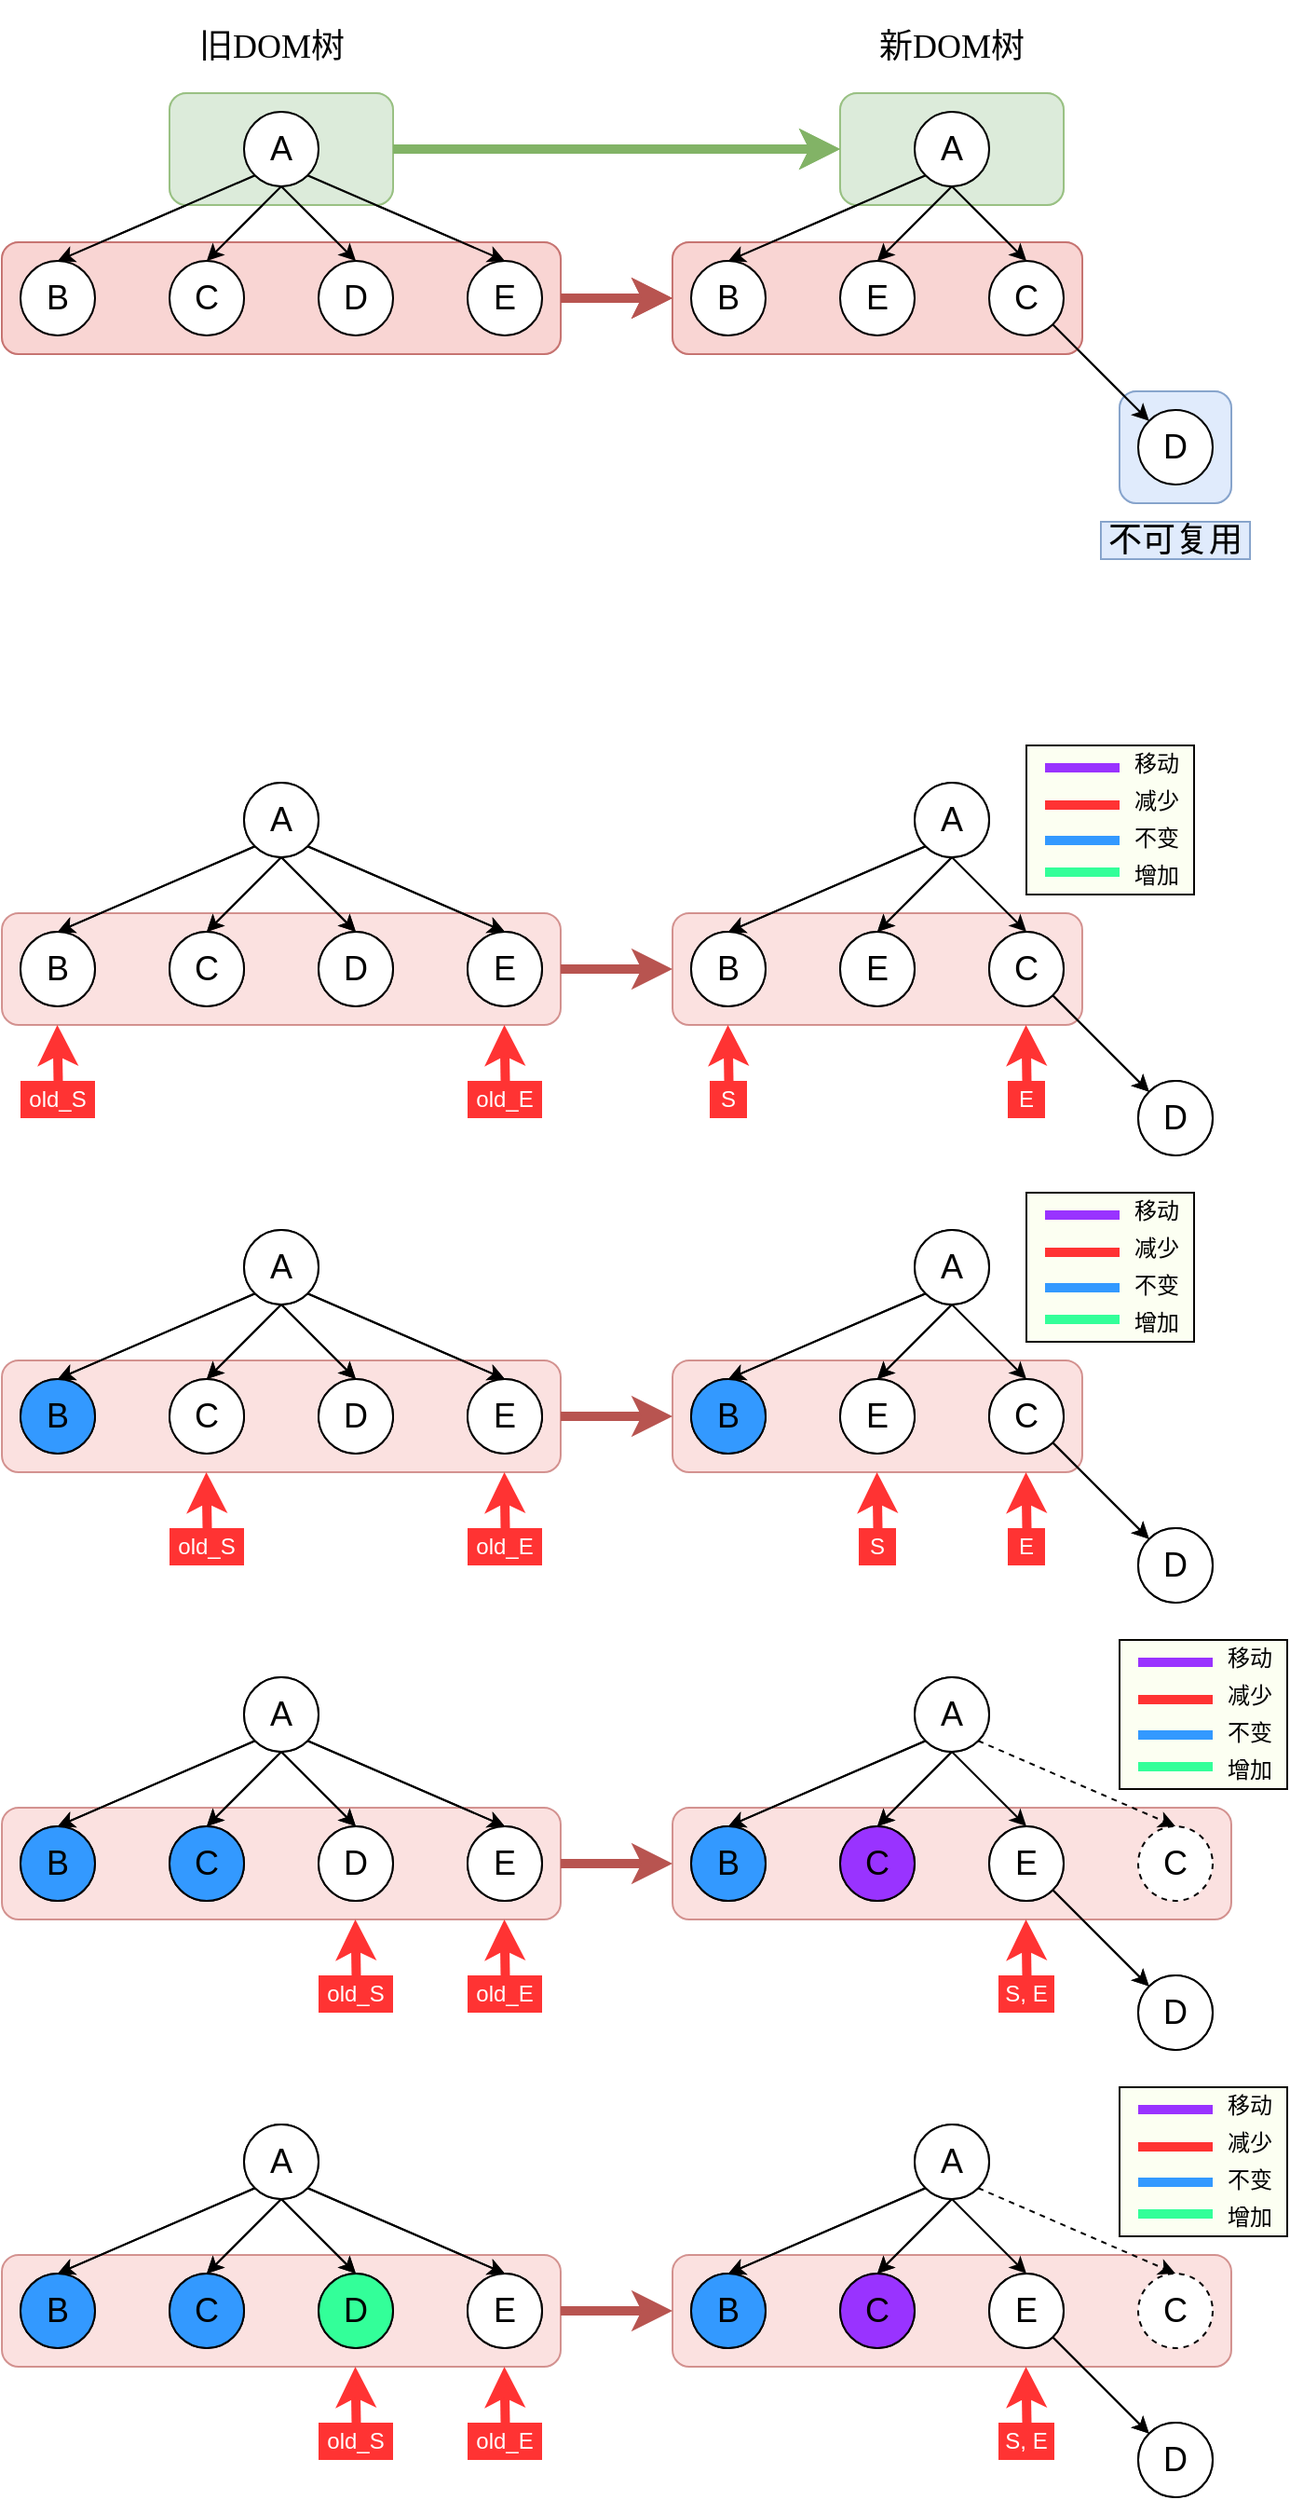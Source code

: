 <mxfile version="14.1.2" type="github">
  <diagram id="vv8O67tImIsYpwHOuYqv" name="Page-1">
    <mxGraphModel dx="886" dy="446" grid="1" gridSize="10" guides="1" tooltips="1" connect="1" arrows="1" fold="1" page="1" pageScale="1" pageWidth="827" pageHeight="1169" math="0" shadow="0">
      <root>
        <mxCell id="0" />
        <mxCell id="1" parent="0" />
        <mxCell id="DXlCyL1Qz88-cnKDvmDq-97" value="" style="rounded=1;whiteSpace=wrap;html=1;fillColor=#f8cecc;strokeColor=#b85450;opacity=60;" vertex="1" parent="1">
          <mxGeometry x="40" y="530" width="300" height="60" as="geometry" />
        </mxCell>
        <mxCell id="DXlCyL1Qz88-cnKDvmDq-98" value="" style="rounded=1;whiteSpace=wrap;html=1;fillColor=#f8cecc;strokeColor=#b85450;opacity=60;" vertex="1" parent="1">
          <mxGeometry x="400" y="530" width="220" height="60" as="geometry" />
        </mxCell>
        <mxCell id="DXlCyL1Qz88-cnKDvmDq-99" style="edgeStyle=orthogonalEdgeStyle;rounded=0;orthogonalLoop=1;jettySize=auto;html=1;exitX=1;exitY=0.5;exitDx=0;exitDy=0;entryX=0;entryY=0.5;entryDx=0;entryDy=0;strokeWidth=5;fillColor=#f8cecc;strokeColor=#b85450;" edge="1" parent="1">
          <mxGeometry relative="1" as="geometry">
            <mxPoint x="340" y="560" as="sourcePoint" />
            <mxPoint x="400" y="560" as="targetPoint" />
          </mxGeometry>
        </mxCell>
        <mxCell id="DXlCyL1Qz88-cnKDvmDq-35" value="" style="rounded=1;whiteSpace=wrap;html=1;fillColor=#dae8fc;strokeColor=#6c8ebf;opacity=60;" vertex="1" parent="1">
          <mxGeometry x="640" y="250" width="60" height="60" as="geometry" />
        </mxCell>
        <mxCell id="DXlCyL1Qz88-cnKDvmDq-34" value="" style="rounded=1;whiteSpace=wrap;html=1;fillColor=#f8cecc;strokeColor=#b85450;opacity=60;" vertex="1" parent="1">
          <mxGeometry x="400" y="170" width="220" height="60" as="geometry" />
        </mxCell>
        <mxCell id="DXlCyL1Qz88-cnKDvmDq-33" value="" style="rounded=1;whiteSpace=wrap;html=1;fillColor=#f8cecc;strokeColor=#b85450;opacity=60;" vertex="1" parent="1">
          <mxGeometry x="40" y="170" width="300" height="60" as="geometry" />
        </mxCell>
        <mxCell id="DXlCyL1Qz88-cnKDvmDq-30" value="" style="rounded=1;whiteSpace=wrap;html=1;fillColor=#d5e8d4;strokeColor=#82b366;opacity=60;" vertex="1" parent="1">
          <mxGeometry x="130" y="90" width="120" height="60" as="geometry" />
        </mxCell>
        <mxCell id="DXlCyL1Qz88-cnKDvmDq-31" value="" style="rounded=1;whiteSpace=wrap;html=1;fillColor=#d5e8d4;strokeColor=#82b366;opacity=60;" vertex="1" parent="1">
          <mxGeometry x="490" y="90" width="120" height="60" as="geometry" />
        </mxCell>
        <mxCell id="V1IsNGdMlHH5mV4LZ8SK-8" style="rounded=0;orthogonalLoop=1;jettySize=auto;html=1;exitX=0;exitY=1;exitDx=0;exitDy=0;entryX=0.5;entryY=0;entryDx=0;entryDy=0;" parent="1" source="V1IsNGdMlHH5mV4LZ8SK-2" target="V1IsNGdMlHH5mV4LZ8SK-4" edge="1">
          <mxGeometry relative="1" as="geometry" />
        </mxCell>
        <mxCell id="V1IsNGdMlHH5mV4LZ8SK-9" style="edgeStyle=none;rounded=0;orthogonalLoop=1;jettySize=auto;html=1;exitX=0.5;exitY=1;exitDx=0;exitDy=0;entryX=0.5;entryY=0;entryDx=0;entryDy=0;" parent="1" source="V1IsNGdMlHH5mV4LZ8SK-2" target="V1IsNGdMlHH5mV4LZ8SK-5" edge="1">
          <mxGeometry relative="1" as="geometry" />
        </mxCell>
        <mxCell id="V1IsNGdMlHH5mV4LZ8SK-10" style="edgeStyle=none;rounded=0;orthogonalLoop=1;jettySize=auto;html=1;exitX=0.5;exitY=1;exitDx=0;exitDy=0;entryX=0.5;entryY=0;entryDx=0;entryDy=0;" parent="1" source="V1IsNGdMlHH5mV4LZ8SK-2" target="V1IsNGdMlHH5mV4LZ8SK-6" edge="1">
          <mxGeometry relative="1" as="geometry" />
        </mxCell>
        <mxCell id="V1IsNGdMlHH5mV4LZ8SK-11" style="edgeStyle=none;rounded=0;orthogonalLoop=1;jettySize=auto;html=1;exitX=1;exitY=1;exitDx=0;exitDy=0;entryX=0.5;entryY=0;entryDx=0;entryDy=0;" parent="1" source="V1IsNGdMlHH5mV4LZ8SK-2" target="V1IsNGdMlHH5mV4LZ8SK-7" edge="1">
          <mxGeometry relative="1" as="geometry" />
        </mxCell>
        <mxCell id="V1IsNGdMlHH5mV4LZ8SK-2" value="&lt;font style=&quot;font-size: 18px&quot;&gt;A&lt;/font&gt;" style="ellipse;whiteSpace=wrap;html=1;aspect=fixed;" parent="1" vertex="1">
          <mxGeometry x="170" y="100" width="40" height="40" as="geometry" />
        </mxCell>
        <mxCell id="V1IsNGdMlHH5mV4LZ8SK-4" value="&lt;font style=&quot;font-size: 18px&quot;&gt;B&lt;/font&gt;" style="ellipse;whiteSpace=wrap;html=1;aspect=fixed;" parent="1" vertex="1">
          <mxGeometry x="50" y="180" width="40" height="40" as="geometry" />
        </mxCell>
        <mxCell id="V1IsNGdMlHH5mV4LZ8SK-5" value="&lt;font style=&quot;font-size: 18px&quot;&gt;C&lt;/font&gt;" style="ellipse;whiteSpace=wrap;html=1;aspect=fixed;" parent="1" vertex="1">
          <mxGeometry x="130" y="180" width="40" height="40" as="geometry" />
        </mxCell>
        <mxCell id="V1IsNGdMlHH5mV4LZ8SK-6" value="&lt;font style=&quot;font-size: 18px&quot;&gt;D&lt;/font&gt;" style="ellipse;whiteSpace=wrap;html=1;aspect=fixed;" parent="1" vertex="1">
          <mxGeometry x="210" y="180" width="40" height="40" as="geometry" />
        </mxCell>
        <mxCell id="V1IsNGdMlHH5mV4LZ8SK-7" value="&lt;font style=&quot;font-size: 18px&quot;&gt;E&lt;/font&gt;" style="ellipse;whiteSpace=wrap;html=1;aspect=fixed;" parent="1" vertex="1">
          <mxGeometry x="290" y="180" width="40" height="40" as="geometry" />
        </mxCell>
        <mxCell id="V1IsNGdMlHH5mV4LZ8SK-13" style="rounded=0;orthogonalLoop=1;jettySize=auto;html=1;exitX=0;exitY=1;exitDx=0;exitDy=0;entryX=0.5;entryY=0;entryDx=0;entryDy=0;" parent="1" source="V1IsNGdMlHH5mV4LZ8SK-17" target="V1IsNGdMlHH5mV4LZ8SK-18" edge="1">
          <mxGeometry relative="1" as="geometry" />
        </mxCell>
        <mxCell id="V1IsNGdMlHH5mV4LZ8SK-14" style="edgeStyle=none;rounded=0;orthogonalLoop=1;jettySize=auto;html=1;exitX=0.5;exitY=1;exitDx=0;exitDy=0;entryX=0.5;entryY=0;entryDx=0;entryDy=0;" parent="1" source="V1IsNGdMlHH5mV4LZ8SK-17" target="V1IsNGdMlHH5mV4LZ8SK-19" edge="1">
          <mxGeometry relative="1" as="geometry" />
        </mxCell>
        <mxCell id="V1IsNGdMlHH5mV4LZ8SK-15" style="edgeStyle=none;rounded=0;orthogonalLoop=1;jettySize=auto;html=1;exitX=0.5;exitY=1;exitDx=0;exitDy=0;entryX=0.5;entryY=0;entryDx=0;entryDy=0;" parent="1" source="V1IsNGdMlHH5mV4LZ8SK-17" target="V1IsNGdMlHH5mV4LZ8SK-20" edge="1">
          <mxGeometry relative="1" as="geometry" />
        </mxCell>
        <mxCell id="V1IsNGdMlHH5mV4LZ8SK-16" style="edgeStyle=none;rounded=0;orthogonalLoop=1;jettySize=auto;html=1;exitX=1;exitY=1;exitDx=0;exitDy=0;entryX=0;entryY=0;entryDx=0;entryDy=0;" parent="1" source="V1IsNGdMlHH5mV4LZ8SK-20" target="V1IsNGdMlHH5mV4LZ8SK-21" edge="1">
          <mxGeometry relative="1" as="geometry" />
        </mxCell>
        <mxCell id="V1IsNGdMlHH5mV4LZ8SK-17" value="&lt;font style=&quot;font-size: 18px&quot;&gt;A&lt;/font&gt;" style="ellipse;whiteSpace=wrap;html=1;aspect=fixed;" parent="1" vertex="1">
          <mxGeometry x="530" y="100" width="40" height="40" as="geometry" />
        </mxCell>
        <mxCell id="V1IsNGdMlHH5mV4LZ8SK-18" value="&lt;font style=&quot;font-size: 18px&quot;&gt;B&lt;/font&gt;" style="ellipse;whiteSpace=wrap;html=1;aspect=fixed;" parent="1" vertex="1">
          <mxGeometry x="410" y="180" width="40" height="40" as="geometry" />
        </mxCell>
        <mxCell id="V1IsNGdMlHH5mV4LZ8SK-19" value="&lt;font style=&quot;font-size: 18px&quot;&gt;E&lt;/font&gt;" style="ellipse;whiteSpace=wrap;html=1;aspect=fixed;" parent="1" vertex="1">
          <mxGeometry x="490" y="180" width="40" height="40" as="geometry" />
        </mxCell>
        <mxCell id="V1IsNGdMlHH5mV4LZ8SK-20" value="&lt;font style=&quot;font-size: 18px&quot;&gt;C&lt;/font&gt;" style="ellipse;whiteSpace=wrap;html=1;aspect=fixed;" parent="1" vertex="1">
          <mxGeometry x="570" y="180" width="40" height="40" as="geometry" />
        </mxCell>
        <mxCell id="V1IsNGdMlHH5mV4LZ8SK-21" value="&lt;font style=&quot;font-size: 18px&quot;&gt;D&lt;/font&gt;" style="ellipse;whiteSpace=wrap;html=1;aspect=fixed;" parent="1" vertex="1">
          <mxGeometry x="650" y="260" width="40" height="40" as="geometry" />
        </mxCell>
        <mxCell id="DXlCyL1Qz88-cnKDvmDq-4" style="edgeStyle=orthogonalEdgeStyle;rounded=0;orthogonalLoop=1;jettySize=auto;html=1;exitX=1;exitY=0.5;exitDx=0;exitDy=0;entryX=0;entryY=0.5;entryDx=0;entryDy=0;fillColor=#d5e8d4;strokeColor=#82b366;strokeWidth=5;" edge="1" parent="1" source="DXlCyL1Qz88-cnKDvmDq-2" target="DXlCyL1Qz88-cnKDvmDq-3">
          <mxGeometry relative="1" as="geometry" />
        </mxCell>
        <mxCell id="DXlCyL1Qz88-cnKDvmDq-2" value="" style="rounded=1;whiteSpace=wrap;html=1;fillColor=#d5e8d4;strokeColor=#82b366;opacity=60;" vertex="1" parent="1">
          <mxGeometry x="130" y="90" width="120" height="60" as="geometry" />
        </mxCell>
        <mxCell id="DXlCyL1Qz88-cnKDvmDq-3" value="" style="rounded=1;whiteSpace=wrap;html=1;fillColor=#d5e8d4;strokeColor=#82b366;opacity=60;" vertex="1" parent="1">
          <mxGeometry x="490" y="90" width="120" height="60" as="geometry" />
        </mxCell>
        <mxCell id="DXlCyL1Qz88-cnKDvmDq-7" style="edgeStyle=orthogonalEdgeStyle;rounded=0;orthogonalLoop=1;jettySize=auto;html=1;exitX=1;exitY=0.5;exitDx=0;exitDy=0;entryX=0;entryY=0.5;entryDx=0;entryDy=0;strokeWidth=5;fillColor=#f8cecc;strokeColor=#b85450;" edge="1" parent="1" source="DXlCyL1Qz88-cnKDvmDq-5" target="DXlCyL1Qz88-cnKDvmDq-6">
          <mxGeometry relative="1" as="geometry" />
        </mxCell>
        <mxCell id="DXlCyL1Qz88-cnKDvmDq-5" value="" style="rounded=1;whiteSpace=wrap;html=1;fillColor=#f8cecc;strokeColor=#b85450;opacity=60;" vertex="1" parent="1">
          <mxGeometry x="40" y="170" width="300" height="60" as="geometry" />
        </mxCell>
        <mxCell id="DXlCyL1Qz88-cnKDvmDq-6" value="" style="rounded=1;whiteSpace=wrap;html=1;fillColor=#f8cecc;strokeColor=#b85450;opacity=60;" vertex="1" parent="1">
          <mxGeometry x="400" y="170" width="220" height="60" as="geometry" />
        </mxCell>
        <mxCell id="DXlCyL1Qz88-cnKDvmDq-8" value="" style="rounded=1;whiteSpace=wrap;html=1;fillColor=#dae8fc;strokeColor=#6c8ebf;opacity=60;" vertex="1" parent="1">
          <mxGeometry x="640" y="250" width="60" height="60" as="geometry" />
        </mxCell>
        <mxCell id="DXlCyL1Qz88-cnKDvmDq-10" value="&lt;font face=&quot;Times New Roman&quot; style=&quot;font-size: 18px&quot;&gt;不可复用&lt;/font&gt;" style="text;html=1;strokeColor=#6c8ebf;fillColor=#dae8fc;align=center;verticalAlign=middle;whiteSpace=wrap;rounded=0;opacity=60;" vertex="1" parent="1">
          <mxGeometry x="630" y="320" width="80" height="20" as="geometry" />
        </mxCell>
        <mxCell id="DXlCyL1Qz88-cnKDvmDq-11" style="rounded=0;orthogonalLoop=1;jettySize=auto;html=1;exitX=0;exitY=1;exitDx=0;exitDy=0;entryX=0.5;entryY=0;entryDx=0;entryDy=0;" edge="1" source="DXlCyL1Qz88-cnKDvmDq-15" target="DXlCyL1Qz88-cnKDvmDq-16" parent="1">
          <mxGeometry relative="1" as="geometry" />
        </mxCell>
        <mxCell id="DXlCyL1Qz88-cnKDvmDq-12" style="edgeStyle=none;rounded=0;orthogonalLoop=1;jettySize=auto;html=1;exitX=0.5;exitY=1;exitDx=0;exitDy=0;entryX=0.5;entryY=0;entryDx=0;entryDy=0;" edge="1" source="DXlCyL1Qz88-cnKDvmDq-15" target="DXlCyL1Qz88-cnKDvmDq-17" parent="1">
          <mxGeometry relative="1" as="geometry" />
        </mxCell>
        <mxCell id="DXlCyL1Qz88-cnKDvmDq-13" style="edgeStyle=none;rounded=0;orthogonalLoop=1;jettySize=auto;html=1;exitX=0.5;exitY=1;exitDx=0;exitDy=0;entryX=0.5;entryY=0;entryDx=0;entryDy=0;" edge="1" source="DXlCyL1Qz88-cnKDvmDq-15" target="DXlCyL1Qz88-cnKDvmDq-18" parent="1">
          <mxGeometry relative="1" as="geometry" />
        </mxCell>
        <mxCell id="DXlCyL1Qz88-cnKDvmDq-14" style="edgeStyle=none;rounded=0;orthogonalLoop=1;jettySize=auto;html=1;exitX=1;exitY=1;exitDx=0;exitDy=0;entryX=0.5;entryY=0;entryDx=0;entryDy=0;" edge="1" source="DXlCyL1Qz88-cnKDvmDq-15" target="DXlCyL1Qz88-cnKDvmDq-19" parent="1">
          <mxGeometry relative="1" as="geometry" />
        </mxCell>
        <mxCell id="DXlCyL1Qz88-cnKDvmDq-15" value="&lt;font style=&quot;font-size: 18px&quot;&gt;A&lt;/font&gt;" style="ellipse;whiteSpace=wrap;html=1;aspect=fixed;" vertex="1" parent="1">
          <mxGeometry x="170" y="100" width="40" height="40" as="geometry" />
        </mxCell>
        <mxCell id="DXlCyL1Qz88-cnKDvmDq-16" value="&lt;font style=&quot;font-size: 18px&quot;&gt;B&lt;/font&gt;" style="ellipse;whiteSpace=wrap;html=1;aspect=fixed;" vertex="1" parent="1">
          <mxGeometry x="50" y="180" width="40" height="40" as="geometry" />
        </mxCell>
        <mxCell id="DXlCyL1Qz88-cnKDvmDq-17" value="&lt;font style=&quot;font-size: 18px&quot;&gt;C&lt;/font&gt;" style="ellipse;whiteSpace=wrap;html=1;aspect=fixed;" vertex="1" parent="1">
          <mxGeometry x="130" y="180" width="40" height="40" as="geometry" />
        </mxCell>
        <mxCell id="DXlCyL1Qz88-cnKDvmDq-18" value="&lt;font style=&quot;font-size: 18px&quot;&gt;D&lt;/font&gt;" style="ellipse;whiteSpace=wrap;html=1;aspect=fixed;" vertex="1" parent="1">
          <mxGeometry x="210" y="180" width="40" height="40" as="geometry" />
        </mxCell>
        <mxCell id="DXlCyL1Qz88-cnKDvmDq-19" value="&lt;font style=&quot;font-size: 18px&quot;&gt;E&lt;/font&gt;" style="ellipse;whiteSpace=wrap;html=1;aspect=fixed;" vertex="1" parent="1">
          <mxGeometry x="290" y="180" width="40" height="40" as="geometry" />
        </mxCell>
        <mxCell id="DXlCyL1Qz88-cnKDvmDq-20" style="rounded=0;orthogonalLoop=1;jettySize=auto;html=1;exitX=0;exitY=1;exitDx=0;exitDy=0;entryX=0.5;entryY=0;entryDx=0;entryDy=0;" edge="1" source="DXlCyL1Qz88-cnKDvmDq-24" target="DXlCyL1Qz88-cnKDvmDq-25" parent="1">
          <mxGeometry relative="1" as="geometry" />
        </mxCell>
        <mxCell id="DXlCyL1Qz88-cnKDvmDq-21" style="edgeStyle=none;rounded=0;orthogonalLoop=1;jettySize=auto;html=1;exitX=0.5;exitY=1;exitDx=0;exitDy=0;entryX=0.5;entryY=0;entryDx=0;entryDy=0;" edge="1" source="DXlCyL1Qz88-cnKDvmDq-24" target="DXlCyL1Qz88-cnKDvmDq-26" parent="1">
          <mxGeometry relative="1" as="geometry" />
        </mxCell>
        <mxCell id="DXlCyL1Qz88-cnKDvmDq-22" style="edgeStyle=none;rounded=0;orthogonalLoop=1;jettySize=auto;html=1;exitX=0.5;exitY=1;exitDx=0;exitDy=0;entryX=0.5;entryY=0;entryDx=0;entryDy=0;" edge="1" source="DXlCyL1Qz88-cnKDvmDq-24" target="DXlCyL1Qz88-cnKDvmDq-27" parent="1">
          <mxGeometry relative="1" as="geometry" />
        </mxCell>
        <mxCell id="DXlCyL1Qz88-cnKDvmDq-23" style="edgeStyle=none;rounded=0;orthogonalLoop=1;jettySize=auto;html=1;exitX=1;exitY=1;exitDx=0;exitDy=0;entryX=0;entryY=0;entryDx=0;entryDy=0;" edge="1" source="DXlCyL1Qz88-cnKDvmDq-27" target="DXlCyL1Qz88-cnKDvmDq-28" parent="1">
          <mxGeometry relative="1" as="geometry" />
        </mxCell>
        <mxCell id="DXlCyL1Qz88-cnKDvmDq-24" value="&lt;font style=&quot;font-size: 18px&quot;&gt;A&lt;/font&gt;" style="ellipse;whiteSpace=wrap;html=1;aspect=fixed;" vertex="1" parent="1">
          <mxGeometry x="530" y="100" width="40" height="40" as="geometry" />
        </mxCell>
        <mxCell id="DXlCyL1Qz88-cnKDvmDq-25" value="&lt;font style=&quot;font-size: 18px&quot;&gt;B&lt;/font&gt;" style="ellipse;whiteSpace=wrap;html=1;aspect=fixed;" vertex="1" parent="1">
          <mxGeometry x="410" y="180" width="40" height="40" as="geometry" />
        </mxCell>
        <mxCell id="DXlCyL1Qz88-cnKDvmDq-26" value="&lt;font style=&quot;font-size: 18px&quot;&gt;E&lt;/font&gt;" style="ellipse;whiteSpace=wrap;html=1;aspect=fixed;" vertex="1" parent="1">
          <mxGeometry x="490" y="180" width="40" height="40" as="geometry" />
        </mxCell>
        <mxCell id="DXlCyL1Qz88-cnKDvmDq-27" value="&lt;font style=&quot;font-size: 18px&quot;&gt;C&lt;/font&gt;" style="ellipse;whiteSpace=wrap;html=1;aspect=fixed;" vertex="1" parent="1">
          <mxGeometry x="570" y="180" width="40" height="40" as="geometry" />
        </mxCell>
        <mxCell id="DXlCyL1Qz88-cnKDvmDq-28" value="&lt;font style=&quot;font-size: 18px&quot;&gt;D&lt;/font&gt;" style="ellipse;whiteSpace=wrap;html=1;aspect=fixed;" vertex="1" parent="1">
          <mxGeometry x="650" y="260" width="40" height="40" as="geometry" />
        </mxCell>
        <mxCell id="DXlCyL1Qz88-cnKDvmDq-29" style="edgeStyle=orthogonalEdgeStyle;rounded=0;orthogonalLoop=1;jettySize=auto;html=1;exitX=1;exitY=0.5;exitDx=0;exitDy=0;entryX=0;entryY=0.5;entryDx=0;entryDy=0;fillColor=#d5e8d4;strokeColor=#82b366;strokeWidth=5;" edge="1" source="DXlCyL1Qz88-cnKDvmDq-30" target="DXlCyL1Qz88-cnKDvmDq-31" parent="1">
          <mxGeometry relative="1" as="geometry" />
        </mxCell>
        <mxCell id="DXlCyL1Qz88-cnKDvmDq-32" style="edgeStyle=orthogonalEdgeStyle;rounded=0;orthogonalLoop=1;jettySize=auto;html=1;exitX=1;exitY=0.5;exitDx=0;exitDy=0;entryX=0;entryY=0.5;entryDx=0;entryDy=0;strokeWidth=5;fillColor=#f8cecc;strokeColor=#b85450;" edge="1" source="DXlCyL1Qz88-cnKDvmDq-33" target="DXlCyL1Qz88-cnKDvmDq-34" parent="1">
          <mxGeometry relative="1" as="geometry" />
        </mxCell>
        <mxCell id="DXlCyL1Qz88-cnKDvmDq-36" value="&lt;font face=&quot;Times New Roman&quot; style=&quot;font-size: 18px&quot;&gt;不可复用&lt;/font&gt;" style="text;html=1;strokeColor=#6c8ebf;fillColor=#dae8fc;align=center;verticalAlign=middle;whiteSpace=wrap;rounded=0;opacity=60;" vertex="1" parent="1">
          <mxGeometry x="630" y="320" width="80" height="20" as="geometry" />
        </mxCell>
        <mxCell id="DXlCyL1Qz88-cnKDvmDq-37" value="&lt;font face=&quot;Times New Roman&quot; style=&quot;font-size: 18px&quot;&gt;新DOM树&lt;/font&gt;" style="text;html=1;strokeColor=none;fillColor=none;align=center;verticalAlign=middle;whiteSpace=wrap;rounded=0;" vertex="1" parent="1">
          <mxGeometry x="495" y="40" width="110" height="50" as="geometry" />
        </mxCell>
        <mxCell id="DXlCyL1Qz88-cnKDvmDq-38" value="&lt;font face=&quot;Times New Roman&quot; style=&quot;font-size: 18px&quot;&gt;旧DOM树&lt;/font&gt;" style="text;html=1;strokeColor=none;fillColor=none;align=center;verticalAlign=middle;whiteSpace=wrap;rounded=0;" vertex="1" parent="1">
          <mxGeometry x="130" y="40" width="110" height="50" as="geometry" />
        </mxCell>
        <mxCell id="DXlCyL1Qz88-cnKDvmDq-39" style="rounded=0;orthogonalLoop=1;jettySize=auto;html=1;exitX=0;exitY=1;exitDx=0;exitDy=0;entryX=0.5;entryY=0;entryDx=0;entryDy=0;" edge="1" parent="1" source="DXlCyL1Qz88-cnKDvmDq-43" target="DXlCyL1Qz88-cnKDvmDq-44">
          <mxGeometry relative="1" as="geometry" />
        </mxCell>
        <mxCell id="DXlCyL1Qz88-cnKDvmDq-40" style="edgeStyle=none;rounded=0;orthogonalLoop=1;jettySize=auto;html=1;exitX=0.5;exitY=1;exitDx=0;exitDy=0;entryX=0.5;entryY=0;entryDx=0;entryDy=0;" edge="1" parent="1" source="DXlCyL1Qz88-cnKDvmDq-43" target="DXlCyL1Qz88-cnKDvmDq-45">
          <mxGeometry relative="1" as="geometry" />
        </mxCell>
        <mxCell id="DXlCyL1Qz88-cnKDvmDq-41" style="edgeStyle=none;rounded=0;orthogonalLoop=1;jettySize=auto;html=1;exitX=0.5;exitY=1;exitDx=0;exitDy=0;entryX=0.5;entryY=0;entryDx=0;entryDy=0;" edge="1" parent="1" source="DXlCyL1Qz88-cnKDvmDq-43" target="DXlCyL1Qz88-cnKDvmDq-46">
          <mxGeometry relative="1" as="geometry" />
        </mxCell>
        <mxCell id="DXlCyL1Qz88-cnKDvmDq-42" style="edgeStyle=none;rounded=0;orthogonalLoop=1;jettySize=auto;html=1;exitX=1;exitY=1;exitDx=0;exitDy=0;entryX=0.5;entryY=0;entryDx=0;entryDy=0;" edge="1" parent="1" source="DXlCyL1Qz88-cnKDvmDq-43" target="DXlCyL1Qz88-cnKDvmDq-47">
          <mxGeometry relative="1" as="geometry" />
        </mxCell>
        <mxCell id="DXlCyL1Qz88-cnKDvmDq-43" value="&lt;font style=&quot;font-size: 18px&quot;&gt;A&lt;/font&gt;" style="ellipse;whiteSpace=wrap;html=1;aspect=fixed;" vertex="1" parent="1">
          <mxGeometry x="170" y="460" width="40" height="40" as="geometry" />
        </mxCell>
        <mxCell id="DXlCyL1Qz88-cnKDvmDq-44" value="&lt;font style=&quot;font-size: 18px&quot;&gt;B&lt;/font&gt;" style="ellipse;whiteSpace=wrap;html=1;aspect=fixed;" vertex="1" parent="1">
          <mxGeometry x="50" y="540" width="40" height="40" as="geometry" />
        </mxCell>
        <mxCell id="DXlCyL1Qz88-cnKDvmDq-45" value="&lt;font style=&quot;font-size: 18px&quot;&gt;C&lt;/font&gt;" style="ellipse;whiteSpace=wrap;html=1;aspect=fixed;" vertex="1" parent="1">
          <mxGeometry x="130" y="540" width="40" height="40" as="geometry" />
        </mxCell>
        <mxCell id="DXlCyL1Qz88-cnKDvmDq-46" value="&lt;font style=&quot;font-size: 18px&quot;&gt;D&lt;/font&gt;" style="ellipse;whiteSpace=wrap;html=1;aspect=fixed;" vertex="1" parent="1">
          <mxGeometry x="210" y="540" width="40" height="40" as="geometry" />
        </mxCell>
        <mxCell id="DXlCyL1Qz88-cnKDvmDq-47" value="&lt;font style=&quot;font-size: 18px&quot;&gt;E&lt;/font&gt;" style="ellipse;whiteSpace=wrap;html=1;aspect=fixed;" vertex="1" parent="1">
          <mxGeometry x="290" y="540" width="40" height="40" as="geometry" />
        </mxCell>
        <mxCell id="DXlCyL1Qz88-cnKDvmDq-48" style="rounded=0;orthogonalLoop=1;jettySize=auto;html=1;exitX=0;exitY=1;exitDx=0;exitDy=0;entryX=0.5;entryY=0;entryDx=0;entryDy=0;" edge="1" parent="1" source="DXlCyL1Qz88-cnKDvmDq-52" target="DXlCyL1Qz88-cnKDvmDq-53">
          <mxGeometry relative="1" as="geometry" />
        </mxCell>
        <mxCell id="DXlCyL1Qz88-cnKDvmDq-49" style="edgeStyle=none;rounded=0;orthogonalLoop=1;jettySize=auto;html=1;exitX=0.5;exitY=1;exitDx=0;exitDy=0;entryX=0.5;entryY=0;entryDx=0;entryDy=0;" edge="1" parent="1" source="DXlCyL1Qz88-cnKDvmDq-52" target="DXlCyL1Qz88-cnKDvmDq-54">
          <mxGeometry relative="1" as="geometry" />
        </mxCell>
        <mxCell id="DXlCyL1Qz88-cnKDvmDq-50" style="edgeStyle=none;rounded=0;orthogonalLoop=1;jettySize=auto;html=1;exitX=0.5;exitY=1;exitDx=0;exitDy=0;entryX=0.5;entryY=0;entryDx=0;entryDy=0;" edge="1" parent="1" source="DXlCyL1Qz88-cnKDvmDq-52" target="DXlCyL1Qz88-cnKDvmDq-55">
          <mxGeometry relative="1" as="geometry" />
        </mxCell>
        <mxCell id="DXlCyL1Qz88-cnKDvmDq-51" style="edgeStyle=none;rounded=0;orthogonalLoop=1;jettySize=auto;html=1;exitX=1;exitY=1;exitDx=0;exitDy=0;entryX=0;entryY=0;entryDx=0;entryDy=0;" edge="1" parent="1" source="DXlCyL1Qz88-cnKDvmDq-55" target="DXlCyL1Qz88-cnKDvmDq-56">
          <mxGeometry relative="1" as="geometry" />
        </mxCell>
        <mxCell id="DXlCyL1Qz88-cnKDvmDq-52" value="&lt;font style=&quot;font-size: 18px&quot;&gt;A&lt;/font&gt;" style="ellipse;whiteSpace=wrap;html=1;aspect=fixed;" vertex="1" parent="1">
          <mxGeometry x="530" y="460" width="40" height="40" as="geometry" />
        </mxCell>
        <mxCell id="DXlCyL1Qz88-cnKDvmDq-53" value="&lt;font style=&quot;font-size: 18px&quot;&gt;B&lt;/font&gt;" style="ellipse;whiteSpace=wrap;html=1;aspect=fixed;" vertex="1" parent="1">
          <mxGeometry x="410" y="540" width="40" height="40" as="geometry" />
        </mxCell>
        <mxCell id="DXlCyL1Qz88-cnKDvmDq-54" value="&lt;font style=&quot;font-size: 18px&quot;&gt;E&lt;/font&gt;" style="ellipse;whiteSpace=wrap;html=1;aspect=fixed;" vertex="1" parent="1">
          <mxGeometry x="490" y="540" width="40" height="40" as="geometry" />
        </mxCell>
        <mxCell id="DXlCyL1Qz88-cnKDvmDq-55" value="&lt;font style=&quot;font-size: 18px&quot;&gt;C&lt;/font&gt;" style="ellipse;whiteSpace=wrap;html=1;aspect=fixed;" vertex="1" parent="1">
          <mxGeometry x="570" y="540" width="40" height="40" as="geometry" />
        </mxCell>
        <mxCell id="DXlCyL1Qz88-cnKDvmDq-56" value="&lt;font style=&quot;font-size: 18px&quot;&gt;D&lt;/font&gt;" style="ellipse;whiteSpace=wrap;html=1;aspect=fixed;" vertex="1" parent="1">
          <mxGeometry x="650" y="620" width="40" height="40" as="geometry" />
        </mxCell>
        <mxCell id="DXlCyL1Qz88-cnKDvmDq-65" style="rounded=0;orthogonalLoop=1;jettySize=auto;html=1;exitX=0;exitY=1;exitDx=0;exitDy=0;entryX=0.5;entryY=0;entryDx=0;entryDy=0;" edge="1" parent="1" source="DXlCyL1Qz88-cnKDvmDq-69" target="DXlCyL1Qz88-cnKDvmDq-70">
          <mxGeometry relative="1" as="geometry" />
        </mxCell>
        <mxCell id="DXlCyL1Qz88-cnKDvmDq-66" style="edgeStyle=none;rounded=0;orthogonalLoop=1;jettySize=auto;html=1;exitX=0.5;exitY=1;exitDx=0;exitDy=0;entryX=0.5;entryY=0;entryDx=0;entryDy=0;" edge="1" parent="1" source="DXlCyL1Qz88-cnKDvmDq-69" target="DXlCyL1Qz88-cnKDvmDq-71">
          <mxGeometry relative="1" as="geometry" />
        </mxCell>
        <mxCell id="DXlCyL1Qz88-cnKDvmDq-67" style="edgeStyle=none;rounded=0;orthogonalLoop=1;jettySize=auto;html=1;exitX=0.5;exitY=1;exitDx=0;exitDy=0;entryX=0.5;entryY=0;entryDx=0;entryDy=0;" edge="1" parent="1" source="DXlCyL1Qz88-cnKDvmDq-69" target="DXlCyL1Qz88-cnKDvmDq-72">
          <mxGeometry relative="1" as="geometry" />
        </mxCell>
        <mxCell id="DXlCyL1Qz88-cnKDvmDq-68" style="edgeStyle=none;rounded=0;orthogonalLoop=1;jettySize=auto;html=1;exitX=1;exitY=1;exitDx=0;exitDy=0;entryX=0.5;entryY=0;entryDx=0;entryDy=0;" edge="1" parent="1" source="DXlCyL1Qz88-cnKDvmDq-69" target="DXlCyL1Qz88-cnKDvmDq-73">
          <mxGeometry relative="1" as="geometry" />
        </mxCell>
        <mxCell id="DXlCyL1Qz88-cnKDvmDq-69" value="&lt;font style=&quot;font-size: 18px&quot;&gt;A&lt;/font&gt;" style="ellipse;whiteSpace=wrap;html=1;aspect=fixed;" vertex="1" parent="1">
          <mxGeometry x="170" y="460" width="40" height="40" as="geometry" />
        </mxCell>
        <mxCell id="DXlCyL1Qz88-cnKDvmDq-70" value="&lt;font style=&quot;font-size: 18px&quot;&gt;B&lt;/font&gt;" style="ellipse;whiteSpace=wrap;html=1;aspect=fixed;" vertex="1" parent="1">
          <mxGeometry x="50" y="540" width="40" height="40" as="geometry" />
        </mxCell>
        <mxCell id="DXlCyL1Qz88-cnKDvmDq-71" value="&lt;font style=&quot;font-size: 18px&quot;&gt;C&lt;/font&gt;" style="ellipse;whiteSpace=wrap;html=1;aspect=fixed;" vertex="1" parent="1">
          <mxGeometry x="130" y="540" width="40" height="40" as="geometry" />
        </mxCell>
        <mxCell id="DXlCyL1Qz88-cnKDvmDq-72" value="&lt;font style=&quot;font-size: 18px&quot;&gt;D&lt;/font&gt;" style="ellipse;whiteSpace=wrap;html=1;aspect=fixed;" vertex="1" parent="1">
          <mxGeometry x="210" y="540" width="40" height="40" as="geometry" />
        </mxCell>
        <mxCell id="DXlCyL1Qz88-cnKDvmDq-73" value="&lt;font style=&quot;font-size: 18px&quot;&gt;E&lt;/font&gt;" style="ellipse;whiteSpace=wrap;html=1;aspect=fixed;" vertex="1" parent="1">
          <mxGeometry x="290" y="540" width="40" height="40" as="geometry" />
        </mxCell>
        <mxCell id="DXlCyL1Qz88-cnKDvmDq-74" style="rounded=0;orthogonalLoop=1;jettySize=auto;html=1;exitX=0;exitY=1;exitDx=0;exitDy=0;entryX=0.5;entryY=0;entryDx=0;entryDy=0;" edge="1" parent="1" source="DXlCyL1Qz88-cnKDvmDq-78" target="DXlCyL1Qz88-cnKDvmDq-79">
          <mxGeometry relative="1" as="geometry" />
        </mxCell>
        <mxCell id="DXlCyL1Qz88-cnKDvmDq-75" style="edgeStyle=none;rounded=0;orthogonalLoop=1;jettySize=auto;html=1;exitX=0.5;exitY=1;exitDx=0;exitDy=0;entryX=0.5;entryY=0;entryDx=0;entryDy=0;" edge="1" parent="1" source="DXlCyL1Qz88-cnKDvmDq-78" target="DXlCyL1Qz88-cnKDvmDq-80">
          <mxGeometry relative="1" as="geometry" />
        </mxCell>
        <mxCell id="DXlCyL1Qz88-cnKDvmDq-77" style="edgeStyle=none;rounded=0;orthogonalLoop=1;jettySize=auto;html=1;exitX=1;exitY=1;exitDx=0;exitDy=0;entryX=0;entryY=0;entryDx=0;entryDy=0;" edge="1" parent="1" source="DXlCyL1Qz88-cnKDvmDq-81" target="DXlCyL1Qz88-cnKDvmDq-82">
          <mxGeometry relative="1" as="geometry" />
        </mxCell>
        <mxCell id="DXlCyL1Qz88-cnKDvmDq-78" value="&lt;font style=&quot;font-size: 18px&quot;&gt;A&lt;/font&gt;" style="ellipse;whiteSpace=wrap;html=1;aspect=fixed;" vertex="1" parent="1">
          <mxGeometry x="530" y="460" width="40" height="40" as="geometry" />
        </mxCell>
        <mxCell id="DXlCyL1Qz88-cnKDvmDq-79" value="&lt;font style=&quot;font-size: 18px&quot;&gt;B&lt;/font&gt;" style="ellipse;whiteSpace=wrap;html=1;aspect=fixed;" vertex="1" parent="1">
          <mxGeometry x="410" y="540" width="40" height="40" as="geometry" />
        </mxCell>
        <mxCell id="DXlCyL1Qz88-cnKDvmDq-80" value="&lt;font style=&quot;font-size: 18px&quot;&gt;E&lt;/font&gt;" style="ellipse;whiteSpace=wrap;html=1;aspect=fixed;" vertex="1" parent="1">
          <mxGeometry x="490" y="540" width="40" height="40" as="geometry" />
        </mxCell>
        <mxCell id="DXlCyL1Qz88-cnKDvmDq-81" value="&lt;font style=&quot;font-size: 18px&quot;&gt;C&lt;/font&gt;" style="ellipse;whiteSpace=wrap;html=1;aspect=fixed;" vertex="1" parent="1">
          <mxGeometry x="570" y="540" width="40" height="40" as="geometry" />
        </mxCell>
        <mxCell id="DXlCyL1Qz88-cnKDvmDq-82" value="&lt;font style=&quot;font-size: 18px&quot;&gt;D&lt;/font&gt;" style="ellipse;whiteSpace=wrap;html=1;aspect=fixed;" vertex="1" parent="1">
          <mxGeometry x="650" y="620" width="40" height="40" as="geometry" />
        </mxCell>
        <mxCell id="DXlCyL1Qz88-cnKDvmDq-100" value="&lt;font color=&quot;#ffffff&quot;&gt;old_S&lt;/font&gt;" style="text;html=1;align=center;verticalAlign=middle;whiteSpace=wrap;rounded=0;fillColor=#FF3333;" vertex="1" parent="1">
          <mxGeometry x="50" y="620" width="40" height="20" as="geometry" />
        </mxCell>
        <mxCell id="DXlCyL1Qz88-cnKDvmDq-104" value="" style="endArrow=classic;html=1;strokeColor=#FF3333;strokeWidth=5;fillColor=#FF3333;" edge="1" parent="1">
          <mxGeometry width="50" height="50" relative="1" as="geometry">
            <mxPoint x="70.25" y="620" as="sourcePoint" />
            <mxPoint x="69.75" y="590" as="targetPoint" />
          </mxGeometry>
        </mxCell>
        <mxCell id="DXlCyL1Qz88-cnKDvmDq-106" value="&lt;font color=&quot;#ffffff&quot;&gt;old_E&lt;/font&gt;" style="text;html=1;align=center;verticalAlign=middle;whiteSpace=wrap;rounded=0;fillColor=#FF3333;" vertex="1" parent="1">
          <mxGeometry x="290" y="620" width="40" height="20" as="geometry" />
        </mxCell>
        <mxCell id="DXlCyL1Qz88-cnKDvmDq-107" value="" style="endArrow=classic;html=1;strokeColor=#FF3333;strokeWidth=5;fillColor=#FF3333;" edge="1" parent="1">
          <mxGeometry width="50" height="50" relative="1" as="geometry">
            <mxPoint x="310.25" y="620.0" as="sourcePoint" />
            <mxPoint x="309.75" y="590" as="targetPoint" />
          </mxGeometry>
        </mxCell>
        <mxCell id="DXlCyL1Qz88-cnKDvmDq-108" value="&lt;font color=&quot;#ffffff&quot;&gt;S&lt;/font&gt;" style="text;html=1;align=center;verticalAlign=middle;whiteSpace=wrap;rounded=0;fillColor=#FF3333;" vertex="1" parent="1">
          <mxGeometry x="420" y="620" width="20" height="20" as="geometry" />
        </mxCell>
        <mxCell id="DXlCyL1Qz88-cnKDvmDq-109" value="" style="endArrow=classic;html=1;strokeColor=#FF3333;strokeWidth=5;fillColor=#FF3333;" edge="1" parent="1">
          <mxGeometry width="50" height="50" relative="1" as="geometry">
            <mxPoint x="430.25" y="620.0" as="sourcePoint" />
            <mxPoint x="429.75" y="590" as="targetPoint" />
          </mxGeometry>
        </mxCell>
        <mxCell id="DXlCyL1Qz88-cnKDvmDq-110" value="&lt;font color=&quot;#ffffff&quot;&gt;E&lt;/font&gt;" style="text;html=1;align=center;verticalAlign=middle;whiteSpace=wrap;rounded=0;fillColor=#FF3333;" vertex="1" parent="1">
          <mxGeometry x="580" y="620" width="20" height="20" as="geometry" />
        </mxCell>
        <mxCell id="DXlCyL1Qz88-cnKDvmDq-111" value="" style="endArrow=classic;html=1;strokeColor=#FF3333;strokeWidth=5;fillColor=#FF3333;" edge="1" parent="1">
          <mxGeometry width="50" height="50" relative="1" as="geometry">
            <mxPoint x="590.25" y="620.0" as="sourcePoint" />
            <mxPoint x="589.75" y="590" as="targetPoint" />
          </mxGeometry>
        </mxCell>
        <mxCell id="DXlCyL1Qz88-cnKDvmDq-112" value="" style="rounded=1;whiteSpace=wrap;html=1;fillColor=#f8cecc;strokeColor=#b85450;opacity=60;" vertex="1" parent="1">
          <mxGeometry x="40" y="770" width="300" height="60" as="geometry" />
        </mxCell>
        <mxCell id="DXlCyL1Qz88-cnKDvmDq-113" value="" style="rounded=1;whiteSpace=wrap;html=1;fillColor=#f8cecc;strokeColor=#b85450;opacity=60;" vertex="1" parent="1">
          <mxGeometry x="400" y="770" width="220" height="60" as="geometry" />
        </mxCell>
        <mxCell id="DXlCyL1Qz88-cnKDvmDq-114" style="edgeStyle=orthogonalEdgeStyle;rounded=0;orthogonalLoop=1;jettySize=auto;html=1;exitX=1;exitY=0.5;exitDx=0;exitDy=0;entryX=0;entryY=0.5;entryDx=0;entryDy=0;strokeWidth=5;fillColor=#f8cecc;strokeColor=#b85450;" edge="1" parent="1">
          <mxGeometry relative="1" as="geometry">
            <mxPoint x="340" y="800" as="sourcePoint" />
            <mxPoint x="400" y="800" as="targetPoint" />
          </mxGeometry>
        </mxCell>
        <mxCell id="DXlCyL1Qz88-cnKDvmDq-115" style="rounded=0;orthogonalLoop=1;jettySize=auto;html=1;exitX=0;exitY=1;exitDx=0;exitDy=0;entryX=0.5;entryY=0;entryDx=0;entryDy=0;" edge="1" parent="1" source="DXlCyL1Qz88-cnKDvmDq-119" target="DXlCyL1Qz88-cnKDvmDq-120">
          <mxGeometry relative="1" as="geometry" />
        </mxCell>
        <mxCell id="DXlCyL1Qz88-cnKDvmDq-116" style="edgeStyle=none;rounded=0;orthogonalLoop=1;jettySize=auto;html=1;exitX=0.5;exitY=1;exitDx=0;exitDy=0;entryX=0.5;entryY=0;entryDx=0;entryDy=0;" edge="1" parent="1" source="DXlCyL1Qz88-cnKDvmDq-119" target="DXlCyL1Qz88-cnKDvmDq-121">
          <mxGeometry relative="1" as="geometry" />
        </mxCell>
        <mxCell id="DXlCyL1Qz88-cnKDvmDq-117" style="edgeStyle=none;rounded=0;orthogonalLoop=1;jettySize=auto;html=1;exitX=0.5;exitY=1;exitDx=0;exitDy=0;entryX=0.5;entryY=0;entryDx=0;entryDy=0;" edge="1" parent="1" source="DXlCyL1Qz88-cnKDvmDq-119" target="DXlCyL1Qz88-cnKDvmDq-122">
          <mxGeometry relative="1" as="geometry" />
        </mxCell>
        <mxCell id="DXlCyL1Qz88-cnKDvmDq-118" style="edgeStyle=none;rounded=0;orthogonalLoop=1;jettySize=auto;html=1;exitX=1;exitY=1;exitDx=0;exitDy=0;entryX=0.5;entryY=0;entryDx=0;entryDy=0;" edge="1" parent="1" source="DXlCyL1Qz88-cnKDvmDq-119" target="DXlCyL1Qz88-cnKDvmDq-123">
          <mxGeometry relative="1" as="geometry" />
        </mxCell>
        <mxCell id="DXlCyL1Qz88-cnKDvmDq-119" value="&lt;font style=&quot;font-size: 18px&quot;&gt;A&lt;/font&gt;" style="ellipse;whiteSpace=wrap;html=1;aspect=fixed;" vertex="1" parent="1">
          <mxGeometry x="170" y="700" width="40" height="40" as="geometry" />
        </mxCell>
        <mxCell id="DXlCyL1Qz88-cnKDvmDq-120" value="&lt;font style=&quot;font-size: 18px&quot;&gt;B&lt;/font&gt;" style="ellipse;whiteSpace=wrap;html=1;aspect=fixed;" vertex="1" parent="1">
          <mxGeometry x="50" y="780" width="40" height="40" as="geometry" />
        </mxCell>
        <mxCell id="DXlCyL1Qz88-cnKDvmDq-121" value="&lt;font style=&quot;font-size: 18px&quot;&gt;C&lt;/font&gt;" style="ellipse;whiteSpace=wrap;html=1;aspect=fixed;" vertex="1" parent="1">
          <mxGeometry x="130" y="780" width="40" height="40" as="geometry" />
        </mxCell>
        <mxCell id="DXlCyL1Qz88-cnKDvmDq-122" value="&lt;font style=&quot;font-size: 18px&quot;&gt;D&lt;/font&gt;" style="ellipse;whiteSpace=wrap;html=1;aspect=fixed;" vertex="1" parent="1">
          <mxGeometry x="210" y="780" width="40" height="40" as="geometry" />
        </mxCell>
        <mxCell id="DXlCyL1Qz88-cnKDvmDq-123" value="&lt;font style=&quot;font-size: 18px&quot;&gt;E&lt;/font&gt;" style="ellipse;whiteSpace=wrap;html=1;aspect=fixed;" vertex="1" parent="1">
          <mxGeometry x="290" y="780" width="40" height="40" as="geometry" />
        </mxCell>
        <mxCell id="DXlCyL1Qz88-cnKDvmDq-124" style="rounded=0;orthogonalLoop=1;jettySize=auto;html=1;exitX=0;exitY=1;exitDx=0;exitDy=0;entryX=0.5;entryY=0;entryDx=0;entryDy=0;" edge="1" parent="1" source="DXlCyL1Qz88-cnKDvmDq-128" target="DXlCyL1Qz88-cnKDvmDq-129">
          <mxGeometry relative="1" as="geometry" />
        </mxCell>
        <mxCell id="DXlCyL1Qz88-cnKDvmDq-125" style="edgeStyle=none;rounded=0;orthogonalLoop=1;jettySize=auto;html=1;exitX=0.5;exitY=1;exitDx=0;exitDy=0;entryX=0.5;entryY=0;entryDx=0;entryDy=0;" edge="1" parent="1" source="DXlCyL1Qz88-cnKDvmDq-128" target="DXlCyL1Qz88-cnKDvmDq-130">
          <mxGeometry relative="1" as="geometry" />
        </mxCell>
        <mxCell id="DXlCyL1Qz88-cnKDvmDq-126" style="edgeStyle=none;rounded=0;orthogonalLoop=1;jettySize=auto;html=1;exitX=0.5;exitY=1;exitDx=0;exitDy=0;entryX=0.5;entryY=0;entryDx=0;entryDy=0;" edge="1" parent="1" source="DXlCyL1Qz88-cnKDvmDq-128" target="DXlCyL1Qz88-cnKDvmDq-131">
          <mxGeometry relative="1" as="geometry" />
        </mxCell>
        <mxCell id="DXlCyL1Qz88-cnKDvmDq-127" style="edgeStyle=none;rounded=0;orthogonalLoop=1;jettySize=auto;html=1;exitX=1;exitY=1;exitDx=0;exitDy=0;entryX=0;entryY=0;entryDx=0;entryDy=0;" edge="1" parent="1" source="DXlCyL1Qz88-cnKDvmDq-131" target="DXlCyL1Qz88-cnKDvmDq-132">
          <mxGeometry relative="1" as="geometry" />
        </mxCell>
        <mxCell id="DXlCyL1Qz88-cnKDvmDq-128" value="&lt;font style=&quot;font-size: 18px&quot;&gt;A&lt;/font&gt;" style="ellipse;whiteSpace=wrap;html=1;aspect=fixed;" vertex="1" parent="1">
          <mxGeometry x="530" y="700" width="40" height="40" as="geometry" />
        </mxCell>
        <mxCell id="DXlCyL1Qz88-cnKDvmDq-129" value="&lt;font style=&quot;font-size: 18px&quot;&gt;B&lt;/font&gt;" style="ellipse;whiteSpace=wrap;html=1;aspect=fixed;" vertex="1" parent="1">
          <mxGeometry x="410" y="780" width="40" height="40" as="geometry" />
        </mxCell>
        <mxCell id="DXlCyL1Qz88-cnKDvmDq-130" value="&lt;font style=&quot;font-size: 18px&quot;&gt;E&lt;/font&gt;" style="ellipse;whiteSpace=wrap;html=1;aspect=fixed;" vertex="1" parent="1">
          <mxGeometry x="490" y="780" width="40" height="40" as="geometry" />
        </mxCell>
        <mxCell id="DXlCyL1Qz88-cnKDvmDq-131" value="&lt;font style=&quot;font-size: 18px&quot;&gt;C&lt;/font&gt;" style="ellipse;whiteSpace=wrap;html=1;aspect=fixed;" vertex="1" parent="1">
          <mxGeometry x="570" y="780" width="40" height="40" as="geometry" />
        </mxCell>
        <mxCell id="DXlCyL1Qz88-cnKDvmDq-132" value="&lt;font style=&quot;font-size: 18px&quot;&gt;D&lt;/font&gt;" style="ellipse;whiteSpace=wrap;html=1;aspect=fixed;" vertex="1" parent="1">
          <mxGeometry x="650" y="860" width="40" height="40" as="geometry" />
        </mxCell>
        <mxCell id="DXlCyL1Qz88-cnKDvmDq-133" style="rounded=0;orthogonalLoop=1;jettySize=auto;html=1;exitX=0;exitY=1;exitDx=0;exitDy=0;entryX=0.5;entryY=0;entryDx=0;entryDy=0;" edge="1" parent="1" source="DXlCyL1Qz88-cnKDvmDq-137" target="DXlCyL1Qz88-cnKDvmDq-138">
          <mxGeometry relative="1" as="geometry" />
        </mxCell>
        <mxCell id="DXlCyL1Qz88-cnKDvmDq-134" style="edgeStyle=none;rounded=0;orthogonalLoop=1;jettySize=auto;html=1;exitX=0.5;exitY=1;exitDx=0;exitDy=0;entryX=0.5;entryY=0;entryDx=0;entryDy=0;" edge="1" parent="1" source="DXlCyL1Qz88-cnKDvmDq-137" target="DXlCyL1Qz88-cnKDvmDq-139">
          <mxGeometry relative="1" as="geometry" />
        </mxCell>
        <mxCell id="DXlCyL1Qz88-cnKDvmDq-135" style="edgeStyle=none;rounded=0;orthogonalLoop=1;jettySize=auto;html=1;exitX=0.5;exitY=1;exitDx=0;exitDy=0;entryX=0.5;entryY=0;entryDx=0;entryDy=0;" edge="1" parent="1" source="DXlCyL1Qz88-cnKDvmDq-137" target="DXlCyL1Qz88-cnKDvmDq-140">
          <mxGeometry relative="1" as="geometry" />
        </mxCell>
        <mxCell id="DXlCyL1Qz88-cnKDvmDq-136" style="edgeStyle=none;rounded=0;orthogonalLoop=1;jettySize=auto;html=1;exitX=1;exitY=1;exitDx=0;exitDy=0;entryX=0.5;entryY=0;entryDx=0;entryDy=0;" edge="1" parent="1" source="DXlCyL1Qz88-cnKDvmDq-137" target="DXlCyL1Qz88-cnKDvmDq-141">
          <mxGeometry relative="1" as="geometry" />
        </mxCell>
        <mxCell id="DXlCyL1Qz88-cnKDvmDq-137" value="&lt;font style=&quot;font-size: 18px&quot;&gt;A&lt;/font&gt;" style="ellipse;whiteSpace=wrap;html=1;aspect=fixed;" vertex="1" parent="1">
          <mxGeometry x="170" y="700" width="40" height="40" as="geometry" />
        </mxCell>
        <mxCell id="DXlCyL1Qz88-cnKDvmDq-138" value="&lt;font style=&quot;font-size: 18px&quot;&gt;B&lt;/font&gt;" style="ellipse;whiteSpace=wrap;html=1;aspect=fixed;fillColor=#3399FF;" vertex="1" parent="1">
          <mxGeometry x="50" y="780" width="40" height="40" as="geometry" />
        </mxCell>
        <mxCell id="DXlCyL1Qz88-cnKDvmDq-139" value="&lt;font style=&quot;font-size: 18px&quot;&gt;C&lt;/font&gt;" style="ellipse;whiteSpace=wrap;html=1;aspect=fixed;" vertex="1" parent="1">
          <mxGeometry x="130" y="780" width="40" height="40" as="geometry" />
        </mxCell>
        <mxCell id="DXlCyL1Qz88-cnKDvmDq-140" value="&lt;font style=&quot;font-size: 18px&quot;&gt;D&lt;/font&gt;" style="ellipse;whiteSpace=wrap;html=1;aspect=fixed;" vertex="1" parent="1">
          <mxGeometry x="210" y="780" width="40" height="40" as="geometry" />
        </mxCell>
        <mxCell id="DXlCyL1Qz88-cnKDvmDq-141" value="&lt;font style=&quot;font-size: 18px&quot;&gt;E&lt;/font&gt;" style="ellipse;whiteSpace=wrap;html=1;aspect=fixed;" vertex="1" parent="1">
          <mxGeometry x="290" y="780" width="40" height="40" as="geometry" />
        </mxCell>
        <mxCell id="DXlCyL1Qz88-cnKDvmDq-142" style="rounded=0;orthogonalLoop=1;jettySize=auto;html=1;exitX=0;exitY=1;exitDx=0;exitDy=0;entryX=0.5;entryY=0;entryDx=0;entryDy=0;" edge="1" parent="1" source="DXlCyL1Qz88-cnKDvmDq-145" target="DXlCyL1Qz88-cnKDvmDq-146">
          <mxGeometry relative="1" as="geometry" />
        </mxCell>
        <mxCell id="DXlCyL1Qz88-cnKDvmDq-143" style="edgeStyle=none;rounded=0;orthogonalLoop=1;jettySize=auto;html=1;exitX=0.5;exitY=1;exitDx=0;exitDy=0;entryX=0.5;entryY=0;entryDx=0;entryDy=0;" edge="1" parent="1" source="DXlCyL1Qz88-cnKDvmDq-145" target="DXlCyL1Qz88-cnKDvmDq-147">
          <mxGeometry relative="1" as="geometry" />
        </mxCell>
        <mxCell id="DXlCyL1Qz88-cnKDvmDq-144" style="edgeStyle=none;rounded=0;orthogonalLoop=1;jettySize=auto;html=1;exitX=1;exitY=1;exitDx=0;exitDy=0;entryX=0;entryY=0;entryDx=0;entryDy=0;" edge="1" parent="1" source="DXlCyL1Qz88-cnKDvmDq-148" target="DXlCyL1Qz88-cnKDvmDq-149">
          <mxGeometry relative="1" as="geometry" />
        </mxCell>
        <mxCell id="DXlCyL1Qz88-cnKDvmDq-145" value="&lt;font style=&quot;font-size: 18px&quot;&gt;A&lt;/font&gt;" style="ellipse;whiteSpace=wrap;html=1;aspect=fixed;" vertex="1" parent="1">
          <mxGeometry x="530" y="700" width="40" height="40" as="geometry" />
        </mxCell>
        <mxCell id="DXlCyL1Qz88-cnKDvmDq-146" value="&lt;font style=&quot;font-size: 18px&quot;&gt;B&lt;/font&gt;" style="ellipse;whiteSpace=wrap;html=1;aspect=fixed;fillColor=#3399FF;" vertex="1" parent="1">
          <mxGeometry x="410" y="780" width="40" height="40" as="geometry" />
        </mxCell>
        <mxCell id="DXlCyL1Qz88-cnKDvmDq-147" value="&lt;font style=&quot;font-size: 18px&quot;&gt;E&lt;/font&gt;" style="ellipse;whiteSpace=wrap;html=1;aspect=fixed;fillColor=#FFFFFF;" vertex="1" parent="1">
          <mxGeometry x="490" y="780" width="40" height="40" as="geometry" />
        </mxCell>
        <mxCell id="DXlCyL1Qz88-cnKDvmDq-148" value="&lt;font style=&quot;font-size: 18px&quot;&gt;C&lt;/font&gt;" style="ellipse;whiteSpace=wrap;html=1;aspect=fixed;" vertex="1" parent="1">
          <mxGeometry x="570" y="780" width="40" height="40" as="geometry" />
        </mxCell>
        <mxCell id="DXlCyL1Qz88-cnKDvmDq-149" value="&lt;font style=&quot;font-size: 18px&quot;&gt;D&lt;/font&gt;" style="ellipse;whiteSpace=wrap;html=1;aspect=fixed;" vertex="1" parent="1">
          <mxGeometry x="650" y="860" width="40" height="40" as="geometry" />
        </mxCell>
        <mxCell id="DXlCyL1Qz88-cnKDvmDq-150" value="&lt;font color=&quot;#ffffff&quot;&gt;old_S&lt;/font&gt;" style="text;html=1;align=center;verticalAlign=middle;whiteSpace=wrap;rounded=0;fillColor=#FF3333;" vertex="1" parent="1">
          <mxGeometry x="130" y="860" width="40" height="20" as="geometry" />
        </mxCell>
        <mxCell id="DXlCyL1Qz88-cnKDvmDq-151" value="" style="endArrow=classic;html=1;strokeColor=#FF3333;strokeWidth=5;fillColor=#FF3333;" edge="1" parent="1">
          <mxGeometry width="50" height="50" relative="1" as="geometry">
            <mxPoint x="150.25" y="860.0" as="sourcePoint" />
            <mxPoint x="149.75" y="830" as="targetPoint" />
          </mxGeometry>
        </mxCell>
        <mxCell id="DXlCyL1Qz88-cnKDvmDq-152" value="&lt;font color=&quot;#ffffff&quot;&gt;old_E&lt;/font&gt;" style="text;html=1;align=center;verticalAlign=middle;whiteSpace=wrap;rounded=0;fillColor=#FF3333;" vertex="1" parent="1">
          <mxGeometry x="290" y="860" width="40" height="20" as="geometry" />
        </mxCell>
        <mxCell id="DXlCyL1Qz88-cnKDvmDq-153" value="" style="endArrow=classic;html=1;strokeColor=#FF3333;strokeWidth=5;fillColor=#FF3333;" edge="1" parent="1">
          <mxGeometry width="50" height="50" relative="1" as="geometry">
            <mxPoint x="310.25" y="860.0" as="sourcePoint" />
            <mxPoint x="309.75" y="830" as="targetPoint" />
          </mxGeometry>
        </mxCell>
        <mxCell id="DXlCyL1Qz88-cnKDvmDq-154" value="&lt;font color=&quot;#ffffff&quot;&gt;S&lt;/font&gt;" style="text;html=1;align=center;verticalAlign=middle;whiteSpace=wrap;rounded=0;fillColor=#FF3333;" vertex="1" parent="1">
          <mxGeometry x="500" y="860" width="20" height="20" as="geometry" />
        </mxCell>
        <mxCell id="DXlCyL1Qz88-cnKDvmDq-155" value="" style="endArrow=classic;html=1;strokeColor=#FF3333;strokeWidth=5;fillColor=#FF3333;" edge="1" parent="1">
          <mxGeometry width="50" height="50" relative="1" as="geometry">
            <mxPoint x="510.25" y="860.0" as="sourcePoint" />
            <mxPoint x="509.75" y="830" as="targetPoint" />
          </mxGeometry>
        </mxCell>
        <mxCell id="DXlCyL1Qz88-cnKDvmDq-156" value="&lt;font color=&quot;#ffffff&quot;&gt;E&lt;/font&gt;" style="text;html=1;align=center;verticalAlign=middle;whiteSpace=wrap;rounded=0;fillColor=#FF3333;" vertex="1" parent="1">
          <mxGeometry x="580" y="860" width="20" height="20" as="geometry" />
        </mxCell>
        <mxCell id="DXlCyL1Qz88-cnKDvmDq-157" value="" style="endArrow=classic;html=1;strokeColor=#FF3333;strokeWidth=5;fillColor=#FF3333;" edge="1" parent="1">
          <mxGeometry width="50" height="50" relative="1" as="geometry">
            <mxPoint x="590.25" y="860.0" as="sourcePoint" />
            <mxPoint x="589.75" y="830" as="targetPoint" />
          </mxGeometry>
        </mxCell>
        <mxCell id="DXlCyL1Qz88-cnKDvmDq-242" value="" style="rounded=0;whiteSpace=wrap;html=1;strokeColor=#080703;fillColor=#FCFFF2;" vertex="1" parent="1">
          <mxGeometry x="590" y="680" width="90" height="80" as="geometry" />
        </mxCell>
        <mxCell id="DXlCyL1Qz88-cnKDvmDq-243" value="" style="endArrow=none;html=1;strokeColor=#FF3333;strokeWidth=5;fillColor=#FF3333;" edge="1" parent="1">
          <mxGeometry width="50" height="50" relative="1" as="geometry">
            <mxPoint x="600" y="712" as="sourcePoint" />
            <mxPoint x="640" y="712" as="targetPoint" />
          </mxGeometry>
        </mxCell>
        <mxCell id="DXlCyL1Qz88-cnKDvmDq-244" value="" style="endArrow=none;html=1;strokeWidth=5;fillColor=#FF3333;strokeColor=#3399FF;" edge="1" parent="1">
          <mxGeometry width="50" height="50" relative="1" as="geometry">
            <mxPoint x="600" y="731" as="sourcePoint" />
            <mxPoint x="640" y="731" as="targetPoint" />
          </mxGeometry>
        </mxCell>
        <mxCell id="DXlCyL1Qz88-cnKDvmDq-245" value="" style="endArrow=none;html=1;strokeWidth=5;fillColor=#FF3333;strokeColor=#33FF99;" edge="1" parent="1">
          <mxGeometry width="50" height="50" relative="1" as="geometry">
            <mxPoint x="600" y="748" as="sourcePoint" />
            <mxPoint x="640" y="748" as="targetPoint" />
          </mxGeometry>
        </mxCell>
        <mxCell id="DXlCyL1Qz88-cnKDvmDq-246" value="减少" style="text;html=1;strokeColor=none;fillColor=none;align=center;verticalAlign=middle;whiteSpace=wrap;rounded=0;" vertex="1" parent="1">
          <mxGeometry x="640" y="700" width="40" height="20" as="geometry" />
        </mxCell>
        <mxCell id="DXlCyL1Qz88-cnKDvmDq-247" value="不变" style="text;html=1;strokeColor=none;fillColor=none;align=center;verticalAlign=middle;whiteSpace=wrap;rounded=0;" vertex="1" parent="1">
          <mxGeometry x="640" y="720" width="40" height="20" as="geometry" />
        </mxCell>
        <mxCell id="DXlCyL1Qz88-cnKDvmDq-248" value="增加" style="text;html=1;strokeColor=none;fillColor=none;align=center;verticalAlign=middle;whiteSpace=wrap;rounded=0;" vertex="1" parent="1">
          <mxGeometry x="640" y="740" width="40" height="20" as="geometry" />
        </mxCell>
        <mxCell id="DXlCyL1Qz88-cnKDvmDq-249" value="" style="endArrow=none;html=1;strokeWidth=5;fillColor=#FF3333;strokeColor=#9933FF;" edge="1" parent="1">
          <mxGeometry width="50" height="50" relative="1" as="geometry">
            <mxPoint x="600" y="692" as="sourcePoint" />
            <mxPoint x="640" y="692" as="targetPoint" />
          </mxGeometry>
        </mxCell>
        <mxCell id="DXlCyL1Qz88-cnKDvmDq-250" value="移动" style="text;html=1;strokeColor=none;fillColor=none;align=center;verticalAlign=middle;whiteSpace=wrap;rounded=0;" vertex="1" parent="1">
          <mxGeometry x="640" y="680" width="40" height="20" as="geometry" />
        </mxCell>
        <mxCell id="DXlCyL1Qz88-cnKDvmDq-255" value="" style="rounded=1;whiteSpace=wrap;html=1;fillColor=#f8cecc;strokeColor=#b85450;opacity=60;" vertex="1" parent="1">
          <mxGeometry x="40" y="1010" width="300" height="60" as="geometry" />
        </mxCell>
        <mxCell id="DXlCyL1Qz88-cnKDvmDq-256" value="" style="rounded=1;whiteSpace=wrap;html=1;fillColor=#f8cecc;strokeColor=#b85450;opacity=60;" vertex="1" parent="1">
          <mxGeometry x="400" y="1010" width="300" height="60" as="geometry" />
        </mxCell>
        <mxCell id="DXlCyL1Qz88-cnKDvmDq-257" style="edgeStyle=orthogonalEdgeStyle;rounded=0;orthogonalLoop=1;jettySize=auto;html=1;exitX=1;exitY=0.5;exitDx=0;exitDy=0;entryX=0;entryY=0.5;entryDx=0;entryDy=0;strokeWidth=5;fillColor=#f8cecc;strokeColor=#b85450;" edge="1" parent="1">
          <mxGeometry relative="1" as="geometry">
            <mxPoint x="340" y="1040" as="sourcePoint" />
            <mxPoint x="400" y="1040" as="targetPoint" />
          </mxGeometry>
        </mxCell>
        <mxCell id="DXlCyL1Qz88-cnKDvmDq-258" style="rounded=0;orthogonalLoop=1;jettySize=auto;html=1;exitX=0;exitY=1;exitDx=0;exitDy=0;entryX=0.5;entryY=0;entryDx=0;entryDy=0;" edge="1" parent="1" source="DXlCyL1Qz88-cnKDvmDq-262" target="DXlCyL1Qz88-cnKDvmDq-263">
          <mxGeometry relative="1" as="geometry" />
        </mxCell>
        <mxCell id="DXlCyL1Qz88-cnKDvmDq-259" style="edgeStyle=none;rounded=0;orthogonalLoop=1;jettySize=auto;html=1;exitX=0.5;exitY=1;exitDx=0;exitDy=0;entryX=0.5;entryY=0;entryDx=0;entryDy=0;" edge="1" parent="1" source="DXlCyL1Qz88-cnKDvmDq-262" target="DXlCyL1Qz88-cnKDvmDq-264">
          <mxGeometry relative="1" as="geometry" />
        </mxCell>
        <mxCell id="DXlCyL1Qz88-cnKDvmDq-260" style="edgeStyle=none;rounded=0;orthogonalLoop=1;jettySize=auto;html=1;exitX=0.5;exitY=1;exitDx=0;exitDy=0;entryX=0.5;entryY=0;entryDx=0;entryDy=0;" edge="1" parent="1" source="DXlCyL1Qz88-cnKDvmDq-262" target="DXlCyL1Qz88-cnKDvmDq-265">
          <mxGeometry relative="1" as="geometry" />
        </mxCell>
        <mxCell id="DXlCyL1Qz88-cnKDvmDq-261" style="edgeStyle=none;rounded=0;orthogonalLoop=1;jettySize=auto;html=1;exitX=1;exitY=1;exitDx=0;exitDy=0;entryX=0.5;entryY=0;entryDx=0;entryDy=0;" edge="1" parent="1" source="DXlCyL1Qz88-cnKDvmDq-262" target="DXlCyL1Qz88-cnKDvmDq-266">
          <mxGeometry relative="1" as="geometry" />
        </mxCell>
        <mxCell id="DXlCyL1Qz88-cnKDvmDq-262" value="&lt;font style=&quot;font-size: 18px&quot;&gt;A&lt;/font&gt;" style="ellipse;whiteSpace=wrap;html=1;aspect=fixed;" vertex="1" parent="1">
          <mxGeometry x="170" y="940" width="40" height="40" as="geometry" />
        </mxCell>
        <mxCell id="DXlCyL1Qz88-cnKDvmDq-263" value="&lt;font style=&quot;font-size: 18px&quot;&gt;B&lt;/font&gt;" style="ellipse;whiteSpace=wrap;html=1;aspect=fixed;" vertex="1" parent="1">
          <mxGeometry x="50" y="1020" width="40" height="40" as="geometry" />
        </mxCell>
        <mxCell id="DXlCyL1Qz88-cnKDvmDq-264" value="&lt;font style=&quot;font-size: 18px&quot;&gt;C&lt;/font&gt;" style="ellipse;whiteSpace=wrap;html=1;aspect=fixed;" vertex="1" parent="1">
          <mxGeometry x="130" y="1020" width="40" height="40" as="geometry" />
        </mxCell>
        <mxCell id="DXlCyL1Qz88-cnKDvmDq-265" value="&lt;font style=&quot;font-size: 18px&quot;&gt;D&lt;/font&gt;" style="ellipse;whiteSpace=wrap;html=1;aspect=fixed;" vertex="1" parent="1">
          <mxGeometry x="210" y="1020" width="40" height="40" as="geometry" />
        </mxCell>
        <mxCell id="DXlCyL1Qz88-cnKDvmDq-266" value="&lt;font style=&quot;font-size: 18px&quot;&gt;E&lt;/font&gt;" style="ellipse;whiteSpace=wrap;html=1;aspect=fixed;" vertex="1" parent="1">
          <mxGeometry x="290" y="1020" width="40" height="40" as="geometry" />
        </mxCell>
        <mxCell id="DXlCyL1Qz88-cnKDvmDq-267" style="rounded=0;orthogonalLoop=1;jettySize=auto;html=1;exitX=0;exitY=1;exitDx=0;exitDy=0;entryX=0.5;entryY=0;entryDx=0;entryDy=0;" edge="1" parent="1" source="DXlCyL1Qz88-cnKDvmDq-271" target="DXlCyL1Qz88-cnKDvmDq-272">
          <mxGeometry relative="1" as="geometry" />
        </mxCell>
        <mxCell id="DXlCyL1Qz88-cnKDvmDq-268" style="edgeStyle=none;rounded=0;orthogonalLoop=1;jettySize=auto;html=1;exitX=0.5;exitY=1;exitDx=0;exitDy=0;entryX=0.5;entryY=0;entryDx=0;entryDy=0;" edge="1" parent="1" source="DXlCyL1Qz88-cnKDvmDq-271" target="DXlCyL1Qz88-cnKDvmDq-273">
          <mxGeometry relative="1" as="geometry" />
        </mxCell>
        <mxCell id="DXlCyL1Qz88-cnKDvmDq-269" style="edgeStyle=none;rounded=0;orthogonalLoop=1;jettySize=auto;html=1;exitX=0.5;exitY=1;exitDx=0;exitDy=0;entryX=0.5;entryY=0;entryDx=0;entryDy=0;" edge="1" parent="1" source="DXlCyL1Qz88-cnKDvmDq-271" target="DXlCyL1Qz88-cnKDvmDq-274">
          <mxGeometry relative="1" as="geometry" />
        </mxCell>
        <mxCell id="DXlCyL1Qz88-cnKDvmDq-270" style="edgeStyle=none;rounded=0;orthogonalLoop=1;jettySize=auto;html=1;exitX=1;exitY=1;exitDx=0;exitDy=0;entryX=0;entryY=0;entryDx=0;entryDy=0;" edge="1" parent="1" source="DXlCyL1Qz88-cnKDvmDq-274" target="DXlCyL1Qz88-cnKDvmDq-275">
          <mxGeometry relative="1" as="geometry" />
        </mxCell>
        <mxCell id="DXlCyL1Qz88-cnKDvmDq-271" value="&lt;font style=&quot;font-size: 18px&quot;&gt;A&lt;/font&gt;" style="ellipse;whiteSpace=wrap;html=1;aspect=fixed;" vertex="1" parent="1">
          <mxGeometry x="530" y="940" width="40" height="40" as="geometry" />
        </mxCell>
        <mxCell id="DXlCyL1Qz88-cnKDvmDq-272" value="&lt;font style=&quot;font-size: 18px&quot;&gt;B&lt;/font&gt;" style="ellipse;whiteSpace=wrap;html=1;aspect=fixed;" vertex="1" parent="1">
          <mxGeometry x="410" y="1020" width="40" height="40" as="geometry" />
        </mxCell>
        <mxCell id="DXlCyL1Qz88-cnKDvmDq-273" value="&lt;font style=&quot;font-size: 18px&quot;&gt;E&lt;/font&gt;" style="ellipse;whiteSpace=wrap;html=1;aspect=fixed;" vertex="1" parent="1">
          <mxGeometry x="490" y="1020" width="40" height="40" as="geometry" />
        </mxCell>
        <mxCell id="DXlCyL1Qz88-cnKDvmDq-274" value="&lt;font style=&quot;font-size: 18px&quot;&gt;C&lt;/font&gt;" style="ellipse;whiteSpace=wrap;html=1;aspect=fixed;" vertex="1" parent="1">
          <mxGeometry x="570" y="1020" width="40" height="40" as="geometry" />
        </mxCell>
        <mxCell id="DXlCyL1Qz88-cnKDvmDq-275" value="&lt;font style=&quot;font-size: 18px&quot;&gt;D&lt;/font&gt;" style="ellipse;whiteSpace=wrap;html=1;aspect=fixed;" vertex="1" parent="1">
          <mxGeometry x="650" y="1100" width="40" height="40" as="geometry" />
        </mxCell>
        <mxCell id="DXlCyL1Qz88-cnKDvmDq-276" style="rounded=0;orthogonalLoop=1;jettySize=auto;html=1;exitX=0;exitY=1;exitDx=0;exitDy=0;entryX=0.5;entryY=0;entryDx=0;entryDy=0;" edge="1" parent="1" source="DXlCyL1Qz88-cnKDvmDq-280" target="DXlCyL1Qz88-cnKDvmDq-281">
          <mxGeometry relative="1" as="geometry" />
        </mxCell>
        <mxCell id="DXlCyL1Qz88-cnKDvmDq-277" style="edgeStyle=none;rounded=0;orthogonalLoop=1;jettySize=auto;html=1;exitX=0.5;exitY=1;exitDx=0;exitDy=0;entryX=0.5;entryY=0;entryDx=0;entryDy=0;" edge="1" parent="1" source="DXlCyL1Qz88-cnKDvmDq-280" target="DXlCyL1Qz88-cnKDvmDq-282">
          <mxGeometry relative="1" as="geometry" />
        </mxCell>
        <mxCell id="DXlCyL1Qz88-cnKDvmDq-278" style="edgeStyle=none;rounded=0;orthogonalLoop=1;jettySize=auto;html=1;exitX=0.5;exitY=1;exitDx=0;exitDy=0;entryX=0.5;entryY=0;entryDx=0;entryDy=0;" edge="1" parent="1" source="DXlCyL1Qz88-cnKDvmDq-280" target="DXlCyL1Qz88-cnKDvmDq-283">
          <mxGeometry relative="1" as="geometry" />
        </mxCell>
        <mxCell id="DXlCyL1Qz88-cnKDvmDq-279" style="edgeStyle=none;rounded=0;orthogonalLoop=1;jettySize=auto;html=1;exitX=1;exitY=1;exitDx=0;exitDy=0;entryX=0.5;entryY=0;entryDx=0;entryDy=0;" edge="1" parent="1" source="DXlCyL1Qz88-cnKDvmDq-280" target="DXlCyL1Qz88-cnKDvmDq-284">
          <mxGeometry relative="1" as="geometry" />
        </mxCell>
        <mxCell id="DXlCyL1Qz88-cnKDvmDq-280" value="&lt;font style=&quot;font-size: 18px&quot;&gt;A&lt;/font&gt;" style="ellipse;whiteSpace=wrap;html=1;aspect=fixed;" vertex="1" parent="1">
          <mxGeometry x="170" y="940" width="40" height="40" as="geometry" />
        </mxCell>
        <mxCell id="DXlCyL1Qz88-cnKDvmDq-281" value="&lt;font style=&quot;font-size: 18px&quot;&gt;B&lt;/font&gt;" style="ellipse;whiteSpace=wrap;html=1;aspect=fixed;fillColor=#3399FF;" vertex="1" parent="1">
          <mxGeometry x="50" y="1020" width="40" height="40" as="geometry" />
        </mxCell>
        <mxCell id="DXlCyL1Qz88-cnKDvmDq-282" value="&lt;font style=&quot;font-size: 18px&quot;&gt;C&lt;/font&gt;" style="ellipse;whiteSpace=wrap;html=1;aspect=fixed;fillColor=#3399FF;" vertex="1" parent="1">
          <mxGeometry x="130" y="1020" width="40" height="40" as="geometry" />
        </mxCell>
        <mxCell id="DXlCyL1Qz88-cnKDvmDq-283" value="&lt;font style=&quot;font-size: 18px&quot;&gt;D&lt;/font&gt;" style="ellipse;whiteSpace=wrap;html=1;aspect=fixed;" vertex="1" parent="1">
          <mxGeometry x="210" y="1020" width="40" height="40" as="geometry" />
        </mxCell>
        <mxCell id="DXlCyL1Qz88-cnKDvmDq-284" value="&lt;font style=&quot;font-size: 18px&quot;&gt;E&lt;/font&gt;" style="ellipse;whiteSpace=wrap;html=1;aspect=fixed;" vertex="1" parent="1">
          <mxGeometry x="290" y="1020" width="40" height="40" as="geometry" />
        </mxCell>
        <mxCell id="DXlCyL1Qz88-cnKDvmDq-285" style="rounded=0;orthogonalLoop=1;jettySize=auto;html=1;exitX=0;exitY=1;exitDx=0;exitDy=0;entryX=0.5;entryY=0;entryDx=0;entryDy=0;" edge="1" parent="1" source="DXlCyL1Qz88-cnKDvmDq-288" target="DXlCyL1Qz88-cnKDvmDq-289">
          <mxGeometry relative="1" as="geometry" />
        </mxCell>
        <mxCell id="DXlCyL1Qz88-cnKDvmDq-286" style="edgeStyle=none;rounded=0;orthogonalLoop=1;jettySize=auto;html=1;exitX=0.5;exitY=1;exitDx=0;exitDy=0;entryX=0.5;entryY=0;entryDx=0;entryDy=0;" edge="1" parent="1" source="DXlCyL1Qz88-cnKDvmDq-288" target="DXlCyL1Qz88-cnKDvmDq-290">
          <mxGeometry relative="1" as="geometry" />
        </mxCell>
        <mxCell id="DXlCyL1Qz88-cnKDvmDq-287" style="edgeStyle=none;rounded=0;orthogonalLoop=1;jettySize=auto;html=1;exitX=1;exitY=1;exitDx=0;exitDy=0;entryX=0;entryY=0;entryDx=0;entryDy=0;" edge="1" parent="1" source="DXlCyL1Qz88-cnKDvmDq-291" target="DXlCyL1Qz88-cnKDvmDq-292">
          <mxGeometry relative="1" as="geometry" />
        </mxCell>
        <mxCell id="DXlCyL1Qz88-cnKDvmDq-288" value="&lt;font style=&quot;font-size: 18px&quot;&gt;A&lt;/font&gt;" style="ellipse;whiteSpace=wrap;html=1;aspect=fixed;" vertex="1" parent="1">
          <mxGeometry x="530" y="940" width="40" height="40" as="geometry" />
        </mxCell>
        <mxCell id="DXlCyL1Qz88-cnKDvmDq-289" value="&lt;font style=&quot;font-size: 18px&quot;&gt;B&lt;/font&gt;" style="ellipse;whiteSpace=wrap;html=1;aspect=fixed;fillColor=#3399FF;" vertex="1" parent="1">
          <mxGeometry x="410" y="1020" width="40" height="40" as="geometry" />
        </mxCell>
        <mxCell id="DXlCyL1Qz88-cnKDvmDq-290" value="&lt;font style=&quot;font-size: 18px&quot;&gt;C&lt;/font&gt;" style="ellipse;whiteSpace=wrap;html=1;aspect=fixed;fillColor=#9933FF;" vertex="1" parent="1">
          <mxGeometry x="490" y="1020" width="40" height="40" as="geometry" />
        </mxCell>
        <mxCell id="DXlCyL1Qz88-cnKDvmDq-291" value="&lt;font style=&quot;font-size: 18px&quot;&gt;E&lt;/font&gt;" style="ellipse;whiteSpace=wrap;html=1;aspect=fixed;" vertex="1" parent="1">
          <mxGeometry x="570" y="1020" width="40" height="40" as="geometry" />
        </mxCell>
        <mxCell id="DXlCyL1Qz88-cnKDvmDq-292" value="&lt;font style=&quot;font-size: 18px&quot;&gt;D&lt;/font&gt;" style="ellipse;whiteSpace=wrap;html=1;aspect=fixed;" vertex="1" parent="1">
          <mxGeometry x="650" y="1100" width="40" height="40" as="geometry" />
        </mxCell>
        <mxCell id="DXlCyL1Qz88-cnKDvmDq-293" value="&lt;font color=&quot;#ffffff&quot;&gt;old_S&lt;/font&gt;" style="text;html=1;align=center;verticalAlign=middle;whiteSpace=wrap;rounded=0;fillColor=#FF3333;" vertex="1" parent="1">
          <mxGeometry x="210" y="1100" width="40" height="20" as="geometry" />
        </mxCell>
        <mxCell id="DXlCyL1Qz88-cnKDvmDq-294" value="" style="endArrow=classic;html=1;strokeColor=#FF3333;strokeWidth=5;fillColor=#FF3333;" edge="1" parent="1">
          <mxGeometry width="50" height="50" relative="1" as="geometry">
            <mxPoint x="230.25" y="1100" as="sourcePoint" />
            <mxPoint x="229.75" y="1070" as="targetPoint" />
          </mxGeometry>
        </mxCell>
        <mxCell id="DXlCyL1Qz88-cnKDvmDq-295" value="&lt;font color=&quot;#ffffff&quot;&gt;old_E&lt;/font&gt;" style="text;html=1;align=center;verticalAlign=middle;whiteSpace=wrap;rounded=0;fillColor=#FF3333;" vertex="1" parent="1">
          <mxGeometry x="290" y="1100" width="40" height="20" as="geometry" />
        </mxCell>
        <mxCell id="DXlCyL1Qz88-cnKDvmDq-296" value="" style="endArrow=classic;html=1;strokeColor=#FF3333;strokeWidth=5;fillColor=#FF3333;" edge="1" parent="1">
          <mxGeometry width="50" height="50" relative="1" as="geometry">
            <mxPoint x="310.25" y="1100" as="sourcePoint" />
            <mxPoint x="309.75" y="1070" as="targetPoint" />
          </mxGeometry>
        </mxCell>
        <mxCell id="DXlCyL1Qz88-cnKDvmDq-299" value="&lt;font color=&quot;#ffffff&quot;&gt;S, E&lt;/font&gt;" style="text;html=1;align=center;verticalAlign=middle;whiteSpace=wrap;rounded=0;fillColor=#FF3333;" vertex="1" parent="1">
          <mxGeometry x="575" y="1100" width="30" height="20" as="geometry" />
        </mxCell>
        <mxCell id="DXlCyL1Qz88-cnKDvmDq-300" value="" style="endArrow=classic;html=1;strokeColor=#FF3333;strokeWidth=5;fillColor=#FF3333;" edge="1" parent="1">
          <mxGeometry width="50" height="50" relative="1" as="geometry">
            <mxPoint x="590.25" y="1100" as="sourcePoint" />
            <mxPoint x="589.75" y="1070" as="targetPoint" />
          </mxGeometry>
        </mxCell>
        <mxCell id="DXlCyL1Qz88-cnKDvmDq-301" value="" style="rounded=0;whiteSpace=wrap;html=1;strokeColor=#080703;fillColor=#FCFFF2;" vertex="1" parent="1">
          <mxGeometry x="640" y="920" width="90" height="80" as="geometry" />
        </mxCell>
        <mxCell id="DXlCyL1Qz88-cnKDvmDq-302" value="" style="endArrow=none;html=1;strokeColor=#FF3333;strokeWidth=5;fillColor=#FF3333;" edge="1" parent="1">
          <mxGeometry width="50" height="50" relative="1" as="geometry">
            <mxPoint x="650" y="952" as="sourcePoint" />
            <mxPoint x="690" y="952" as="targetPoint" />
          </mxGeometry>
        </mxCell>
        <mxCell id="DXlCyL1Qz88-cnKDvmDq-303" value="" style="endArrow=none;html=1;strokeWidth=5;fillColor=#FF3333;strokeColor=#3399FF;" edge="1" parent="1">
          <mxGeometry width="50" height="50" relative="1" as="geometry">
            <mxPoint x="650" y="971" as="sourcePoint" />
            <mxPoint x="690" y="971" as="targetPoint" />
          </mxGeometry>
        </mxCell>
        <mxCell id="DXlCyL1Qz88-cnKDvmDq-304" value="" style="endArrow=none;html=1;strokeWidth=5;fillColor=#FF3333;strokeColor=#33FF99;" edge="1" parent="1">
          <mxGeometry width="50" height="50" relative="1" as="geometry">
            <mxPoint x="650" y="988" as="sourcePoint" />
            <mxPoint x="690" y="988" as="targetPoint" />
          </mxGeometry>
        </mxCell>
        <mxCell id="DXlCyL1Qz88-cnKDvmDq-305" value="减少" style="text;html=1;strokeColor=none;fillColor=none;align=center;verticalAlign=middle;whiteSpace=wrap;rounded=0;" vertex="1" parent="1">
          <mxGeometry x="690" y="940" width="40" height="20" as="geometry" />
        </mxCell>
        <mxCell id="DXlCyL1Qz88-cnKDvmDq-306" value="不变" style="text;html=1;strokeColor=none;fillColor=none;align=center;verticalAlign=middle;whiteSpace=wrap;rounded=0;" vertex="1" parent="1">
          <mxGeometry x="690" y="960" width="40" height="20" as="geometry" />
        </mxCell>
        <mxCell id="DXlCyL1Qz88-cnKDvmDq-307" value="增加" style="text;html=1;strokeColor=none;fillColor=none;align=center;verticalAlign=middle;whiteSpace=wrap;rounded=0;" vertex="1" parent="1">
          <mxGeometry x="690" y="980" width="40" height="20" as="geometry" />
        </mxCell>
        <mxCell id="DXlCyL1Qz88-cnKDvmDq-308" value="" style="endArrow=none;html=1;strokeWidth=5;fillColor=#FF3333;strokeColor=#9933FF;" edge="1" parent="1">
          <mxGeometry width="50" height="50" relative="1" as="geometry">
            <mxPoint x="650" y="932" as="sourcePoint" />
            <mxPoint x="690" y="932" as="targetPoint" />
          </mxGeometry>
        </mxCell>
        <mxCell id="DXlCyL1Qz88-cnKDvmDq-309" value="移动" style="text;html=1;strokeColor=none;fillColor=none;align=center;verticalAlign=middle;whiteSpace=wrap;rounded=0;" vertex="1" parent="1">
          <mxGeometry x="690" y="920" width="40" height="20" as="geometry" />
        </mxCell>
        <mxCell id="DXlCyL1Qz88-cnKDvmDq-310" style="edgeStyle=none;rounded=0;orthogonalLoop=1;jettySize=auto;html=1;exitX=1;exitY=1;exitDx=0;exitDy=0;entryX=0.5;entryY=0;entryDx=0;entryDy=0;dashed=1;" edge="1" parent="1" target="DXlCyL1Qz88-cnKDvmDq-311">
          <mxGeometry relative="1" as="geometry">
            <mxPoint x="564.142" y="974.142" as="sourcePoint" />
          </mxGeometry>
        </mxCell>
        <mxCell id="DXlCyL1Qz88-cnKDvmDq-311" value="&lt;font style=&quot;font-size: 18px&quot;&gt;C&lt;/font&gt;" style="ellipse;whiteSpace=wrap;html=1;aspect=fixed;dashed=1;" vertex="1" parent="1">
          <mxGeometry x="650" y="1020" width="40" height="40" as="geometry" />
        </mxCell>
        <mxCell id="DXlCyL1Qz88-cnKDvmDq-314" value="" style="rounded=0;whiteSpace=wrap;html=1;strokeColor=#080703;fillColor=#FCFFF2;" vertex="1" parent="1">
          <mxGeometry x="590" y="440" width="90" height="80" as="geometry" />
        </mxCell>
        <mxCell id="DXlCyL1Qz88-cnKDvmDq-315" value="" style="endArrow=none;html=1;strokeColor=#FF3333;strokeWidth=5;fillColor=#FF3333;" edge="1" parent="1">
          <mxGeometry width="50" height="50" relative="1" as="geometry">
            <mxPoint x="600" y="472" as="sourcePoint" />
            <mxPoint x="640" y="472" as="targetPoint" />
          </mxGeometry>
        </mxCell>
        <mxCell id="DXlCyL1Qz88-cnKDvmDq-316" value="" style="endArrow=none;html=1;strokeWidth=5;fillColor=#FF3333;strokeColor=#3399FF;" edge="1" parent="1">
          <mxGeometry width="50" height="50" relative="1" as="geometry">
            <mxPoint x="600" y="491" as="sourcePoint" />
            <mxPoint x="640" y="491" as="targetPoint" />
          </mxGeometry>
        </mxCell>
        <mxCell id="DXlCyL1Qz88-cnKDvmDq-317" value="" style="endArrow=none;html=1;strokeWidth=5;fillColor=#FF3333;strokeColor=#33FF99;" edge="1" parent="1">
          <mxGeometry width="50" height="50" relative="1" as="geometry">
            <mxPoint x="600" y="508" as="sourcePoint" />
            <mxPoint x="640" y="508" as="targetPoint" />
          </mxGeometry>
        </mxCell>
        <mxCell id="DXlCyL1Qz88-cnKDvmDq-318" value="减少" style="text;html=1;strokeColor=none;fillColor=none;align=center;verticalAlign=middle;whiteSpace=wrap;rounded=0;" vertex="1" parent="1">
          <mxGeometry x="640" y="460" width="40" height="20" as="geometry" />
        </mxCell>
        <mxCell id="DXlCyL1Qz88-cnKDvmDq-319" value="不变" style="text;html=1;strokeColor=none;fillColor=none;align=center;verticalAlign=middle;whiteSpace=wrap;rounded=0;" vertex="1" parent="1">
          <mxGeometry x="640" y="480" width="40" height="20" as="geometry" />
        </mxCell>
        <mxCell id="DXlCyL1Qz88-cnKDvmDq-320" value="增加" style="text;html=1;strokeColor=none;fillColor=none;align=center;verticalAlign=middle;whiteSpace=wrap;rounded=0;" vertex="1" parent="1">
          <mxGeometry x="640" y="500" width="40" height="20" as="geometry" />
        </mxCell>
        <mxCell id="DXlCyL1Qz88-cnKDvmDq-321" value="" style="endArrow=none;html=1;strokeWidth=5;fillColor=#FF3333;strokeColor=#9933FF;" edge="1" parent="1">
          <mxGeometry width="50" height="50" relative="1" as="geometry">
            <mxPoint x="600" y="452" as="sourcePoint" />
            <mxPoint x="640" y="452" as="targetPoint" />
          </mxGeometry>
        </mxCell>
        <mxCell id="DXlCyL1Qz88-cnKDvmDq-322" value="移动" style="text;html=1;strokeColor=none;fillColor=none;align=center;verticalAlign=middle;whiteSpace=wrap;rounded=0;" vertex="1" parent="1">
          <mxGeometry x="640" y="440" width="40" height="20" as="geometry" />
        </mxCell>
        <mxCell id="DXlCyL1Qz88-cnKDvmDq-377" value="" style="rounded=1;whiteSpace=wrap;html=1;fillColor=#f8cecc;strokeColor=#b85450;opacity=60;" vertex="1" parent="1">
          <mxGeometry x="40" y="1250" width="300" height="60" as="geometry" />
        </mxCell>
        <mxCell id="DXlCyL1Qz88-cnKDvmDq-378" value="" style="rounded=1;whiteSpace=wrap;html=1;fillColor=#f8cecc;strokeColor=#b85450;opacity=60;" vertex="1" parent="1">
          <mxGeometry x="400" y="1250" width="300" height="60" as="geometry" />
        </mxCell>
        <mxCell id="DXlCyL1Qz88-cnKDvmDq-379" style="edgeStyle=orthogonalEdgeStyle;rounded=0;orthogonalLoop=1;jettySize=auto;html=1;exitX=1;exitY=0.5;exitDx=0;exitDy=0;entryX=0;entryY=0.5;entryDx=0;entryDy=0;strokeWidth=5;fillColor=#f8cecc;strokeColor=#b85450;" edge="1" parent="1">
          <mxGeometry relative="1" as="geometry">
            <mxPoint x="340" y="1280" as="sourcePoint" />
            <mxPoint x="400" y="1280" as="targetPoint" />
          </mxGeometry>
        </mxCell>
        <mxCell id="DXlCyL1Qz88-cnKDvmDq-380" style="rounded=0;orthogonalLoop=1;jettySize=auto;html=1;exitX=0;exitY=1;exitDx=0;exitDy=0;entryX=0.5;entryY=0;entryDx=0;entryDy=0;" edge="1" parent="1" source="DXlCyL1Qz88-cnKDvmDq-384" target="DXlCyL1Qz88-cnKDvmDq-385">
          <mxGeometry relative="1" as="geometry" />
        </mxCell>
        <mxCell id="DXlCyL1Qz88-cnKDvmDq-381" style="edgeStyle=none;rounded=0;orthogonalLoop=1;jettySize=auto;html=1;exitX=0.5;exitY=1;exitDx=0;exitDy=0;entryX=0.5;entryY=0;entryDx=0;entryDy=0;" edge="1" parent="1" source="DXlCyL1Qz88-cnKDvmDq-384" target="DXlCyL1Qz88-cnKDvmDq-386">
          <mxGeometry relative="1" as="geometry" />
        </mxCell>
        <mxCell id="DXlCyL1Qz88-cnKDvmDq-382" style="edgeStyle=none;rounded=0;orthogonalLoop=1;jettySize=auto;html=1;exitX=0.5;exitY=1;exitDx=0;exitDy=0;entryX=0.5;entryY=0;entryDx=0;entryDy=0;" edge="1" parent="1" source="DXlCyL1Qz88-cnKDvmDq-384" target="DXlCyL1Qz88-cnKDvmDq-387">
          <mxGeometry relative="1" as="geometry" />
        </mxCell>
        <mxCell id="DXlCyL1Qz88-cnKDvmDq-383" style="edgeStyle=none;rounded=0;orthogonalLoop=1;jettySize=auto;html=1;exitX=1;exitY=1;exitDx=0;exitDy=0;entryX=0.5;entryY=0;entryDx=0;entryDy=0;" edge="1" parent="1" source="DXlCyL1Qz88-cnKDvmDq-384" target="DXlCyL1Qz88-cnKDvmDq-388">
          <mxGeometry relative="1" as="geometry" />
        </mxCell>
        <mxCell id="DXlCyL1Qz88-cnKDvmDq-384" value="&lt;font style=&quot;font-size: 18px&quot;&gt;A&lt;/font&gt;" style="ellipse;whiteSpace=wrap;html=1;aspect=fixed;" vertex="1" parent="1">
          <mxGeometry x="170" y="1180" width="40" height="40" as="geometry" />
        </mxCell>
        <mxCell id="DXlCyL1Qz88-cnKDvmDq-385" value="&lt;font style=&quot;font-size: 18px&quot;&gt;B&lt;/font&gt;" style="ellipse;whiteSpace=wrap;html=1;aspect=fixed;" vertex="1" parent="1">
          <mxGeometry x="50" y="1260" width="40" height="40" as="geometry" />
        </mxCell>
        <mxCell id="DXlCyL1Qz88-cnKDvmDq-386" value="&lt;font style=&quot;font-size: 18px&quot;&gt;C&lt;/font&gt;" style="ellipse;whiteSpace=wrap;html=1;aspect=fixed;" vertex="1" parent="1">
          <mxGeometry x="130" y="1260" width="40" height="40" as="geometry" />
        </mxCell>
        <mxCell id="DXlCyL1Qz88-cnKDvmDq-387" value="&lt;font style=&quot;font-size: 18px&quot;&gt;D&lt;/font&gt;" style="ellipse;whiteSpace=wrap;html=1;aspect=fixed;" vertex="1" parent="1">
          <mxGeometry x="210" y="1260" width="40" height="40" as="geometry" />
        </mxCell>
        <mxCell id="DXlCyL1Qz88-cnKDvmDq-388" value="&lt;font style=&quot;font-size: 18px&quot;&gt;E&lt;/font&gt;" style="ellipse;whiteSpace=wrap;html=1;aspect=fixed;" vertex="1" parent="1">
          <mxGeometry x="290" y="1260" width="40" height="40" as="geometry" />
        </mxCell>
        <mxCell id="DXlCyL1Qz88-cnKDvmDq-389" style="rounded=0;orthogonalLoop=1;jettySize=auto;html=1;exitX=0;exitY=1;exitDx=0;exitDy=0;entryX=0.5;entryY=0;entryDx=0;entryDy=0;" edge="1" parent="1" source="DXlCyL1Qz88-cnKDvmDq-393" target="DXlCyL1Qz88-cnKDvmDq-394">
          <mxGeometry relative="1" as="geometry" />
        </mxCell>
        <mxCell id="DXlCyL1Qz88-cnKDvmDq-390" style="edgeStyle=none;rounded=0;orthogonalLoop=1;jettySize=auto;html=1;exitX=0.5;exitY=1;exitDx=0;exitDy=0;entryX=0.5;entryY=0;entryDx=0;entryDy=0;" edge="1" parent="1" source="DXlCyL1Qz88-cnKDvmDq-393" target="DXlCyL1Qz88-cnKDvmDq-395">
          <mxGeometry relative="1" as="geometry" />
        </mxCell>
        <mxCell id="DXlCyL1Qz88-cnKDvmDq-391" style="edgeStyle=none;rounded=0;orthogonalLoop=1;jettySize=auto;html=1;exitX=0.5;exitY=1;exitDx=0;exitDy=0;entryX=0.5;entryY=0;entryDx=0;entryDy=0;" edge="1" parent="1" source="DXlCyL1Qz88-cnKDvmDq-393" target="DXlCyL1Qz88-cnKDvmDq-396">
          <mxGeometry relative="1" as="geometry" />
        </mxCell>
        <mxCell id="DXlCyL1Qz88-cnKDvmDq-392" style="edgeStyle=none;rounded=0;orthogonalLoop=1;jettySize=auto;html=1;exitX=1;exitY=1;exitDx=0;exitDy=0;entryX=0;entryY=0;entryDx=0;entryDy=0;" edge="1" parent="1" source="DXlCyL1Qz88-cnKDvmDq-396" target="DXlCyL1Qz88-cnKDvmDq-397">
          <mxGeometry relative="1" as="geometry" />
        </mxCell>
        <mxCell id="DXlCyL1Qz88-cnKDvmDq-393" value="&lt;font style=&quot;font-size: 18px&quot;&gt;A&lt;/font&gt;" style="ellipse;whiteSpace=wrap;html=1;aspect=fixed;" vertex="1" parent="1">
          <mxGeometry x="530" y="1180" width="40" height="40" as="geometry" />
        </mxCell>
        <mxCell id="DXlCyL1Qz88-cnKDvmDq-394" value="&lt;font style=&quot;font-size: 18px&quot;&gt;B&lt;/font&gt;" style="ellipse;whiteSpace=wrap;html=1;aspect=fixed;" vertex="1" parent="1">
          <mxGeometry x="410" y="1260" width="40" height="40" as="geometry" />
        </mxCell>
        <mxCell id="DXlCyL1Qz88-cnKDvmDq-395" value="&lt;font style=&quot;font-size: 18px&quot;&gt;E&lt;/font&gt;" style="ellipse;whiteSpace=wrap;html=1;aspect=fixed;" vertex="1" parent="1">
          <mxGeometry x="490" y="1260" width="40" height="40" as="geometry" />
        </mxCell>
        <mxCell id="DXlCyL1Qz88-cnKDvmDq-396" value="&lt;font style=&quot;font-size: 18px&quot;&gt;C&lt;/font&gt;" style="ellipse;whiteSpace=wrap;html=1;aspect=fixed;" vertex="1" parent="1">
          <mxGeometry x="570" y="1260" width="40" height="40" as="geometry" />
        </mxCell>
        <mxCell id="DXlCyL1Qz88-cnKDvmDq-397" value="&lt;font style=&quot;font-size: 18px&quot;&gt;D&lt;/font&gt;" style="ellipse;whiteSpace=wrap;html=1;aspect=fixed;" vertex="1" parent="1">
          <mxGeometry x="650" y="1340" width="40" height="40" as="geometry" />
        </mxCell>
        <mxCell id="DXlCyL1Qz88-cnKDvmDq-398" style="rounded=0;orthogonalLoop=1;jettySize=auto;html=1;exitX=0;exitY=1;exitDx=0;exitDy=0;entryX=0.5;entryY=0;entryDx=0;entryDy=0;" edge="1" parent="1" source="DXlCyL1Qz88-cnKDvmDq-402" target="DXlCyL1Qz88-cnKDvmDq-403">
          <mxGeometry relative="1" as="geometry" />
        </mxCell>
        <mxCell id="DXlCyL1Qz88-cnKDvmDq-399" style="edgeStyle=none;rounded=0;orthogonalLoop=1;jettySize=auto;html=1;exitX=0.5;exitY=1;exitDx=0;exitDy=0;entryX=0.5;entryY=0;entryDx=0;entryDy=0;" edge="1" parent="1" source="DXlCyL1Qz88-cnKDvmDq-402" target="DXlCyL1Qz88-cnKDvmDq-404">
          <mxGeometry relative="1" as="geometry" />
        </mxCell>
        <mxCell id="DXlCyL1Qz88-cnKDvmDq-400" style="edgeStyle=none;rounded=0;orthogonalLoop=1;jettySize=auto;html=1;exitX=0.5;exitY=1;exitDx=0;exitDy=0;entryX=0.5;entryY=0;entryDx=0;entryDy=0;" edge="1" parent="1" source="DXlCyL1Qz88-cnKDvmDq-402" target="DXlCyL1Qz88-cnKDvmDq-405">
          <mxGeometry relative="1" as="geometry" />
        </mxCell>
        <mxCell id="DXlCyL1Qz88-cnKDvmDq-401" style="edgeStyle=none;rounded=0;orthogonalLoop=1;jettySize=auto;html=1;exitX=1;exitY=1;exitDx=0;exitDy=0;entryX=0.5;entryY=0;entryDx=0;entryDy=0;" edge="1" parent="1" source="DXlCyL1Qz88-cnKDvmDq-402" target="DXlCyL1Qz88-cnKDvmDq-406">
          <mxGeometry relative="1" as="geometry" />
        </mxCell>
        <mxCell id="DXlCyL1Qz88-cnKDvmDq-402" value="&lt;font style=&quot;font-size: 18px&quot;&gt;A&lt;/font&gt;" style="ellipse;whiteSpace=wrap;html=1;aspect=fixed;" vertex="1" parent="1">
          <mxGeometry x="170" y="1180" width="40" height="40" as="geometry" />
        </mxCell>
        <mxCell id="DXlCyL1Qz88-cnKDvmDq-403" value="&lt;font style=&quot;font-size: 18px&quot;&gt;B&lt;/font&gt;" style="ellipse;whiteSpace=wrap;html=1;aspect=fixed;fillColor=#3399FF;" vertex="1" parent="1">
          <mxGeometry x="50" y="1260" width="40" height="40" as="geometry" />
        </mxCell>
        <mxCell id="DXlCyL1Qz88-cnKDvmDq-404" value="&lt;font style=&quot;font-size: 18px&quot;&gt;C&lt;/font&gt;" style="ellipse;whiteSpace=wrap;html=1;aspect=fixed;fillColor=#3399FF;" vertex="1" parent="1">
          <mxGeometry x="130" y="1260" width="40" height="40" as="geometry" />
        </mxCell>
        <mxCell id="DXlCyL1Qz88-cnKDvmDq-405" value="&lt;font style=&quot;font-size: 18px&quot;&gt;D&lt;/font&gt;" style="ellipse;whiteSpace=wrap;html=1;aspect=fixed;fillColor=#33FF99;" vertex="1" parent="1">
          <mxGeometry x="210" y="1260" width="40" height="40" as="geometry" />
        </mxCell>
        <mxCell id="DXlCyL1Qz88-cnKDvmDq-406" value="&lt;font style=&quot;font-size: 18px&quot;&gt;E&lt;/font&gt;" style="ellipse;whiteSpace=wrap;html=1;aspect=fixed;" vertex="1" parent="1">
          <mxGeometry x="290" y="1260" width="40" height="40" as="geometry" />
        </mxCell>
        <mxCell id="DXlCyL1Qz88-cnKDvmDq-407" style="rounded=0;orthogonalLoop=1;jettySize=auto;html=1;exitX=0;exitY=1;exitDx=0;exitDy=0;entryX=0.5;entryY=0;entryDx=0;entryDy=0;" edge="1" parent="1" source="DXlCyL1Qz88-cnKDvmDq-410" target="DXlCyL1Qz88-cnKDvmDq-411">
          <mxGeometry relative="1" as="geometry" />
        </mxCell>
        <mxCell id="DXlCyL1Qz88-cnKDvmDq-408" style="edgeStyle=none;rounded=0;orthogonalLoop=1;jettySize=auto;html=1;exitX=0.5;exitY=1;exitDx=0;exitDy=0;entryX=0.5;entryY=0;entryDx=0;entryDy=0;" edge="1" parent="1" source="DXlCyL1Qz88-cnKDvmDq-410" target="DXlCyL1Qz88-cnKDvmDq-412">
          <mxGeometry relative="1" as="geometry" />
        </mxCell>
        <mxCell id="DXlCyL1Qz88-cnKDvmDq-409" style="edgeStyle=none;rounded=0;orthogonalLoop=1;jettySize=auto;html=1;exitX=1;exitY=1;exitDx=0;exitDy=0;entryX=0;entryY=0;entryDx=0;entryDy=0;" edge="1" parent="1" source="DXlCyL1Qz88-cnKDvmDq-413" target="DXlCyL1Qz88-cnKDvmDq-414">
          <mxGeometry relative="1" as="geometry" />
        </mxCell>
        <mxCell id="DXlCyL1Qz88-cnKDvmDq-410" value="&lt;font style=&quot;font-size: 18px&quot;&gt;A&lt;/font&gt;" style="ellipse;whiteSpace=wrap;html=1;aspect=fixed;" vertex="1" parent="1">
          <mxGeometry x="530" y="1180" width="40" height="40" as="geometry" />
        </mxCell>
        <mxCell id="DXlCyL1Qz88-cnKDvmDq-411" value="&lt;font style=&quot;font-size: 18px&quot;&gt;B&lt;/font&gt;" style="ellipse;whiteSpace=wrap;html=1;aspect=fixed;fillColor=#3399FF;" vertex="1" parent="1">
          <mxGeometry x="410" y="1260" width="40" height="40" as="geometry" />
        </mxCell>
        <mxCell id="DXlCyL1Qz88-cnKDvmDq-412" value="&lt;font style=&quot;font-size: 18px&quot;&gt;C&lt;/font&gt;" style="ellipse;whiteSpace=wrap;html=1;aspect=fixed;fillColor=#9933FF;" vertex="1" parent="1">
          <mxGeometry x="490" y="1260" width="40" height="40" as="geometry" />
        </mxCell>
        <mxCell id="DXlCyL1Qz88-cnKDvmDq-413" value="&lt;font style=&quot;font-size: 18px&quot;&gt;E&lt;/font&gt;" style="ellipse;whiteSpace=wrap;html=1;aspect=fixed;" vertex="1" parent="1">
          <mxGeometry x="570" y="1260" width="40" height="40" as="geometry" />
        </mxCell>
        <mxCell id="DXlCyL1Qz88-cnKDvmDq-414" value="&lt;font style=&quot;font-size: 18px&quot;&gt;D&lt;/font&gt;" style="ellipse;whiteSpace=wrap;html=1;aspect=fixed;" vertex="1" parent="1">
          <mxGeometry x="650" y="1340" width="40" height="40" as="geometry" />
        </mxCell>
        <mxCell id="DXlCyL1Qz88-cnKDvmDq-415" value="&lt;font color=&quot;#ffffff&quot;&gt;old_S&lt;/font&gt;" style="text;html=1;align=center;verticalAlign=middle;whiteSpace=wrap;rounded=0;fillColor=#FF3333;" vertex="1" parent="1">
          <mxGeometry x="210" y="1340" width="40" height="20" as="geometry" />
        </mxCell>
        <mxCell id="DXlCyL1Qz88-cnKDvmDq-416" value="" style="endArrow=classic;html=1;strokeColor=#FF3333;strokeWidth=5;fillColor=#FF3333;" edge="1" parent="1">
          <mxGeometry width="50" height="50" relative="1" as="geometry">
            <mxPoint x="230.25" y="1340" as="sourcePoint" />
            <mxPoint x="229.75" y="1310" as="targetPoint" />
          </mxGeometry>
        </mxCell>
        <mxCell id="DXlCyL1Qz88-cnKDvmDq-417" value="&lt;font color=&quot;#ffffff&quot;&gt;old_E&lt;/font&gt;" style="text;html=1;align=center;verticalAlign=middle;whiteSpace=wrap;rounded=0;fillColor=#FF3333;" vertex="1" parent="1">
          <mxGeometry x="290" y="1340" width="40" height="20" as="geometry" />
        </mxCell>
        <mxCell id="DXlCyL1Qz88-cnKDvmDq-418" value="" style="endArrow=classic;html=1;strokeColor=#FF3333;strokeWidth=5;fillColor=#FF3333;" edge="1" parent="1">
          <mxGeometry width="50" height="50" relative="1" as="geometry">
            <mxPoint x="310.25" y="1340" as="sourcePoint" />
            <mxPoint x="309.75" y="1310" as="targetPoint" />
          </mxGeometry>
        </mxCell>
        <mxCell id="DXlCyL1Qz88-cnKDvmDq-419" value="&lt;font color=&quot;#ffffff&quot;&gt;S, E&lt;/font&gt;" style="text;html=1;align=center;verticalAlign=middle;whiteSpace=wrap;rounded=0;fillColor=#FF3333;" vertex="1" parent="1">
          <mxGeometry x="575" y="1340" width="30" height="20" as="geometry" />
        </mxCell>
        <mxCell id="DXlCyL1Qz88-cnKDvmDq-420" value="" style="endArrow=classic;html=1;strokeColor=#FF3333;strokeWidth=5;fillColor=#FF3333;" edge="1" parent="1">
          <mxGeometry width="50" height="50" relative="1" as="geometry">
            <mxPoint x="590.25" y="1340" as="sourcePoint" />
            <mxPoint x="589.75" y="1310" as="targetPoint" />
          </mxGeometry>
        </mxCell>
        <mxCell id="DXlCyL1Qz88-cnKDvmDq-421" value="" style="rounded=0;whiteSpace=wrap;html=1;strokeColor=#080703;fillColor=#FCFFF2;" vertex="1" parent="1">
          <mxGeometry x="640" y="1160" width="90" height="80" as="geometry" />
        </mxCell>
        <mxCell id="DXlCyL1Qz88-cnKDvmDq-422" value="" style="endArrow=none;html=1;strokeColor=#FF3333;strokeWidth=5;fillColor=#FF3333;" edge="1" parent="1">
          <mxGeometry width="50" height="50" relative="1" as="geometry">
            <mxPoint x="650" y="1192" as="sourcePoint" />
            <mxPoint x="690" y="1192" as="targetPoint" />
          </mxGeometry>
        </mxCell>
        <mxCell id="DXlCyL1Qz88-cnKDvmDq-423" value="" style="endArrow=none;html=1;strokeWidth=5;fillColor=#FF3333;strokeColor=#3399FF;" edge="1" parent="1">
          <mxGeometry width="50" height="50" relative="1" as="geometry">
            <mxPoint x="650" y="1211" as="sourcePoint" />
            <mxPoint x="690" y="1211" as="targetPoint" />
          </mxGeometry>
        </mxCell>
        <mxCell id="DXlCyL1Qz88-cnKDvmDq-424" value="" style="endArrow=none;html=1;strokeWidth=5;fillColor=#FF3333;strokeColor=#33FF99;" edge="1" parent="1">
          <mxGeometry width="50" height="50" relative="1" as="geometry">
            <mxPoint x="650" y="1228" as="sourcePoint" />
            <mxPoint x="690" y="1228" as="targetPoint" />
          </mxGeometry>
        </mxCell>
        <mxCell id="DXlCyL1Qz88-cnKDvmDq-425" value="减少" style="text;html=1;strokeColor=none;fillColor=none;align=center;verticalAlign=middle;whiteSpace=wrap;rounded=0;" vertex="1" parent="1">
          <mxGeometry x="690" y="1180" width="40" height="20" as="geometry" />
        </mxCell>
        <mxCell id="DXlCyL1Qz88-cnKDvmDq-426" value="不变" style="text;html=1;strokeColor=none;fillColor=none;align=center;verticalAlign=middle;whiteSpace=wrap;rounded=0;" vertex="1" parent="1">
          <mxGeometry x="690" y="1200" width="40" height="20" as="geometry" />
        </mxCell>
        <mxCell id="DXlCyL1Qz88-cnKDvmDq-427" value="增加" style="text;html=1;strokeColor=none;fillColor=none;align=center;verticalAlign=middle;whiteSpace=wrap;rounded=0;" vertex="1" parent="1">
          <mxGeometry x="690" y="1220" width="40" height="20" as="geometry" />
        </mxCell>
        <mxCell id="DXlCyL1Qz88-cnKDvmDq-428" value="" style="endArrow=none;html=1;strokeWidth=5;fillColor=#FF3333;strokeColor=#9933FF;" edge="1" parent="1">
          <mxGeometry width="50" height="50" relative="1" as="geometry">
            <mxPoint x="650" y="1172" as="sourcePoint" />
            <mxPoint x="690" y="1172" as="targetPoint" />
          </mxGeometry>
        </mxCell>
        <mxCell id="DXlCyL1Qz88-cnKDvmDq-429" value="移动" style="text;html=1;strokeColor=none;fillColor=none;align=center;verticalAlign=middle;whiteSpace=wrap;rounded=0;" vertex="1" parent="1">
          <mxGeometry x="690" y="1160" width="40" height="20" as="geometry" />
        </mxCell>
        <mxCell id="DXlCyL1Qz88-cnKDvmDq-430" style="edgeStyle=none;rounded=0;orthogonalLoop=1;jettySize=auto;html=1;exitX=1;exitY=1;exitDx=0;exitDy=0;entryX=0.5;entryY=0;entryDx=0;entryDy=0;dashed=1;" edge="1" parent="1" target="DXlCyL1Qz88-cnKDvmDq-431">
          <mxGeometry relative="1" as="geometry">
            <mxPoint x="564.142" y="1214.142" as="sourcePoint" />
          </mxGeometry>
        </mxCell>
        <mxCell id="DXlCyL1Qz88-cnKDvmDq-431" value="&lt;font style=&quot;font-size: 18px&quot;&gt;C&lt;/font&gt;" style="ellipse;whiteSpace=wrap;html=1;aspect=fixed;dashed=1;" vertex="1" parent="1">
          <mxGeometry x="650" y="1260" width="40" height="40" as="geometry" />
        </mxCell>
      </root>
    </mxGraphModel>
  </diagram>
</mxfile>
